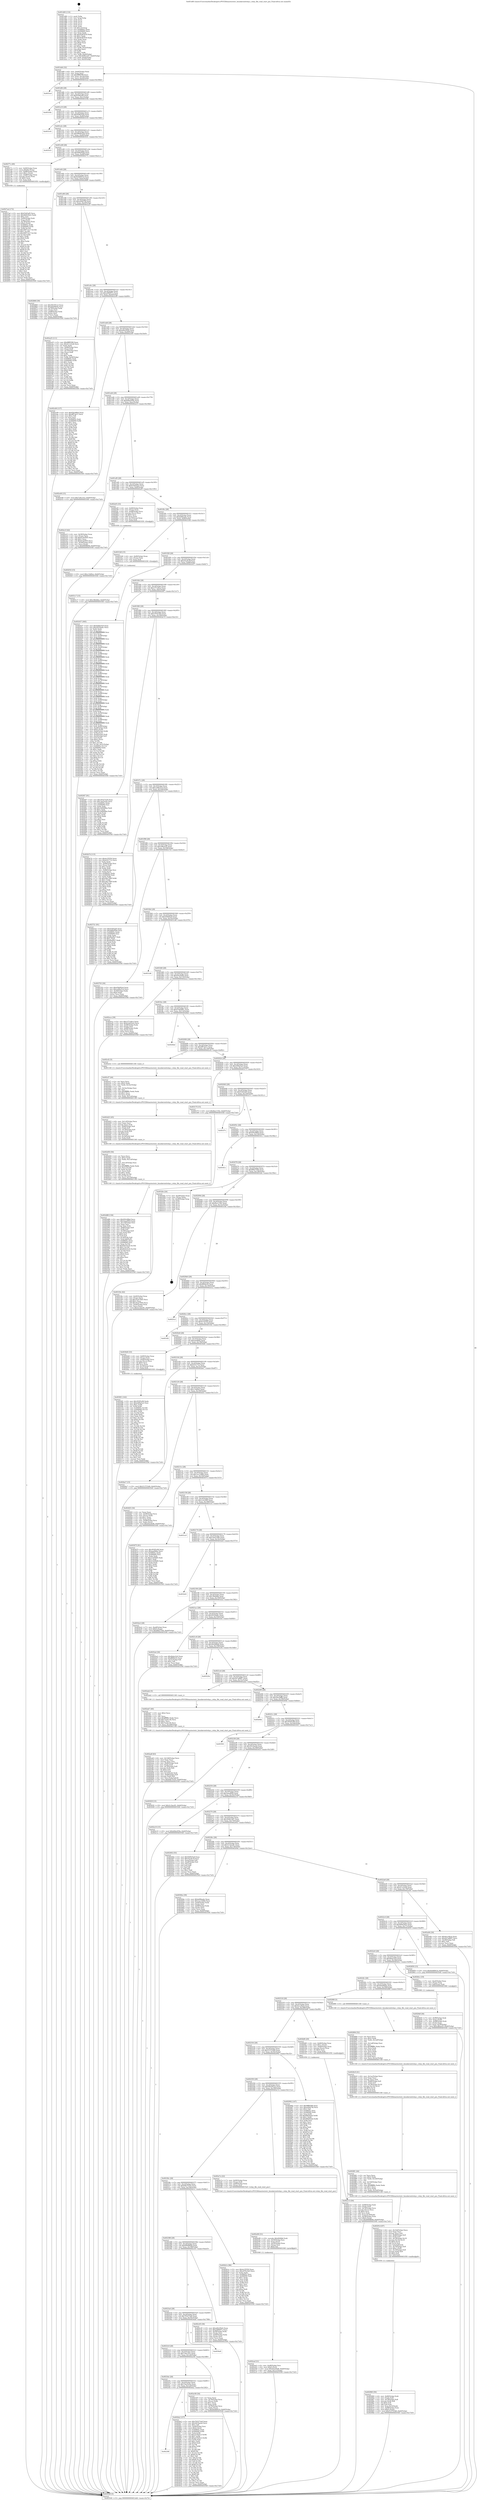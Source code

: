 digraph "0x401d60" {
  label = "0x401d60 (/mnt/c/Users/mathe/Desktop/tcc/POCII/binaries/extr_linuxkernelrelay.c_relay_file_read_start_pos_Final-ollvm.out::main(0))"
  labelloc = "t"
  node[shape=record]

  Entry [label="",width=0.3,height=0.3,shape=circle,fillcolor=black,style=filled]
  "0x401dd4" [label="{
     0x401dd4 [32]\l
     | [instrs]\l
     &nbsp;&nbsp;0x401dd4 \<+6\>: mov -0xb0(%rbp),%eax\l
     &nbsp;&nbsp;0x401dda \<+2\>: mov %eax,%ecx\l
     &nbsp;&nbsp;0x401ddc \<+6\>: sub $0x8fff0598,%ecx\l
     &nbsp;&nbsp;0x401de2 \<+6\>: mov %eax,-0xc4(%rbp)\l
     &nbsp;&nbsp;0x401de8 \<+6\>: mov %ecx,-0xc8(%rbp)\l
     &nbsp;&nbsp;0x401dee \<+6\>: je 00000000004033cd \<main+0x166d\>\l
  }"]
  "0x4033cd" [label="{
     0x4033cd\l
  }", style=dashed]
  "0x401df4" [label="{
     0x401df4 [28]\l
     | [instrs]\l
     &nbsp;&nbsp;0x401df4 \<+5\>: jmp 0000000000401df9 \<main+0x99\>\l
     &nbsp;&nbsp;0x401df9 \<+6\>: mov -0xc4(%rbp),%eax\l
     &nbsp;&nbsp;0x401dff \<+5\>: sub $0x9180aafd,%eax\l
     &nbsp;&nbsp;0x401e04 \<+6\>: mov %eax,-0xcc(%rbp)\l
     &nbsp;&nbsp;0x401e0a \<+6\>: je 000000000040335b \<main+0x15fb\>\l
  }"]
  Exit [label="",width=0.3,height=0.3,shape=circle,fillcolor=black,style=filled,peripheries=2]
  "0x40335b" [label="{
     0x40335b\l
  }", style=dashed]
  "0x401e10" [label="{
     0x401e10 [28]\l
     | [instrs]\l
     &nbsp;&nbsp;0x401e10 \<+5\>: jmp 0000000000401e15 \<main+0xb5\>\l
     &nbsp;&nbsp;0x401e15 \<+6\>: mov -0xc4(%rbp),%eax\l
     &nbsp;&nbsp;0x401e1b \<+5\>: sub $0x92f625a9,%eax\l
     &nbsp;&nbsp;0x401e20 \<+6\>: mov %eax,-0xd0(%rbp)\l
     &nbsp;&nbsp;0x401e26 \<+6\>: je 0000000000403316 \<main+0x15b6\>\l
  }"]
  "0x4031c7" [label="{
     0x4031c7 [15]\l
     | [instrs]\l
     &nbsp;&nbsp;0x4031c7 \<+10\>: movl $0x1ffe6dba,-0xb0(%rbp)\l
     &nbsp;&nbsp;0x4031d1 \<+5\>: jmp 0000000000403540 \<main+0x17e0\>\l
  }"]
  "0x403316" [label="{
     0x403316\l
  }", style=dashed]
  "0x401e2c" [label="{
     0x401e2c [28]\l
     | [instrs]\l
     &nbsp;&nbsp;0x401e2c \<+5\>: jmp 0000000000401e31 \<main+0xd1\>\l
     &nbsp;&nbsp;0x401e31 \<+6\>: mov -0xc4(%rbp),%eax\l
     &nbsp;&nbsp;0x401e37 \<+5\>: sub $0x9809e529,%eax\l
     &nbsp;&nbsp;0x401e3c \<+6\>: mov %eax,-0xd4(%rbp)\l
     &nbsp;&nbsp;0x401e42 \<+6\>: je 0000000000403531 \<main+0x17d1\>\l
  }"]
  "0x4030f1" [label="{
     0x4030f1 [142]\l
     | [instrs]\l
     &nbsp;&nbsp;0x4030f1 \<+5\>: mov $0x303f3c08,%edx\l
     &nbsp;&nbsp;0x4030f6 \<+5\>: mov $0xe40be5a3,%esi\l
     &nbsp;&nbsp;0x4030fb \<+3\>: mov $0x1,%r8b\l
     &nbsp;&nbsp;0x4030fe \<+3\>: xor %r9d,%r9d\l
     &nbsp;&nbsp;0x403101 \<+8\>: mov 0x40605c,%r10d\l
     &nbsp;&nbsp;0x403109 \<+8\>: mov 0x406060,%r11d\l
     &nbsp;&nbsp;0x403111 \<+4\>: sub $0x1,%r9d\l
     &nbsp;&nbsp;0x403115 \<+3\>: mov %r10d,%ebx\l
     &nbsp;&nbsp;0x403118 \<+3\>: add %r9d,%ebx\l
     &nbsp;&nbsp;0x40311b \<+4\>: imul %ebx,%r10d\l
     &nbsp;&nbsp;0x40311f \<+4\>: and $0x1,%r10d\l
     &nbsp;&nbsp;0x403123 \<+4\>: cmp $0x0,%r10d\l
     &nbsp;&nbsp;0x403127 \<+4\>: sete %r14b\l
     &nbsp;&nbsp;0x40312b \<+4\>: cmp $0xa,%r11d\l
     &nbsp;&nbsp;0x40312f \<+4\>: setl %r15b\l
     &nbsp;&nbsp;0x403133 \<+3\>: mov %r14b,%r12b\l
     &nbsp;&nbsp;0x403136 \<+4\>: xor $0xff,%r12b\l
     &nbsp;&nbsp;0x40313a \<+3\>: mov %r15b,%r13b\l
     &nbsp;&nbsp;0x40313d \<+4\>: xor $0xff,%r13b\l
     &nbsp;&nbsp;0x403141 \<+4\>: xor $0x0,%r8b\l
     &nbsp;&nbsp;0x403145 \<+3\>: mov %r12b,%al\l
     &nbsp;&nbsp;0x403148 \<+2\>: and $0x0,%al\l
     &nbsp;&nbsp;0x40314a \<+3\>: and %r8b,%r14b\l
     &nbsp;&nbsp;0x40314d \<+3\>: mov %r13b,%cl\l
     &nbsp;&nbsp;0x403150 \<+3\>: and $0x0,%cl\l
     &nbsp;&nbsp;0x403153 \<+3\>: and %r8b,%r15b\l
     &nbsp;&nbsp;0x403156 \<+3\>: or %r14b,%al\l
     &nbsp;&nbsp;0x403159 \<+3\>: or %r15b,%cl\l
     &nbsp;&nbsp;0x40315c \<+2\>: xor %cl,%al\l
     &nbsp;&nbsp;0x40315e \<+3\>: or %r13b,%r12b\l
     &nbsp;&nbsp;0x403161 \<+4\>: xor $0xff,%r12b\l
     &nbsp;&nbsp;0x403165 \<+4\>: or $0x0,%r8b\l
     &nbsp;&nbsp;0x403169 \<+3\>: and %r8b,%r12b\l
     &nbsp;&nbsp;0x40316c \<+3\>: or %r12b,%al\l
     &nbsp;&nbsp;0x40316f \<+2\>: test $0x1,%al\l
     &nbsp;&nbsp;0x403171 \<+3\>: cmovne %esi,%edx\l
     &nbsp;&nbsp;0x403174 \<+6\>: mov %edx,-0xb0(%rbp)\l
     &nbsp;&nbsp;0x40317a \<+5\>: jmp 0000000000403540 \<main+0x17e0\>\l
  }"]
  "0x403531" [label="{
     0x403531\l
  }", style=dashed]
  "0x401e48" [label="{
     0x401e48 [28]\l
     | [instrs]\l
     &nbsp;&nbsp;0x401e48 \<+5\>: jmp 0000000000401e4d \<main+0xed\>\l
     &nbsp;&nbsp;0x401e4d \<+6\>: mov -0xc4(%rbp),%eax\l
     &nbsp;&nbsp;0x401e53 \<+5\>: sub $0x9dfe950d,%eax\l
     &nbsp;&nbsp;0x401e58 \<+6\>: mov %eax,-0xd8(%rbp)\l
     &nbsp;&nbsp;0x401e5e \<+6\>: je 000000000040277c \<main+0xa1c\>\l
  }"]
  "0x4023f8" [label="{
     0x4023f8\l
  }", style=dashed]
  "0x40277c" [label="{
     0x40277c [49]\l
     | [instrs]\l
     &nbsp;&nbsp;0x40277c \<+7\>: mov -0x90(%rbp),%rax\l
     &nbsp;&nbsp;0x402783 \<+7\>: movq $0x64,(%rax)\l
     &nbsp;&nbsp;0x40278a \<+7\>: mov -0x88(%rbp),%rax\l
     &nbsp;&nbsp;0x402791 \<+6\>: movl $0x1,(%rax)\l
     &nbsp;&nbsp;0x402797 \<+7\>: mov -0x88(%rbp),%rax\l
     &nbsp;&nbsp;0x40279e \<+3\>: movslq (%rax),%rax\l
     &nbsp;&nbsp;0x4027a1 \<+4\>: shl $0x5,%rax\l
     &nbsp;&nbsp;0x4027a5 \<+3\>: mov %rax,%rdi\l
     &nbsp;&nbsp;0x4027a8 \<+5\>: call 0000000000401050 \<malloc@plt\>\l
     | [calls]\l
     &nbsp;&nbsp;0x401050 \{1\} (unknown)\l
  }"]
  "0x401e64" [label="{
     0x401e64 [28]\l
     | [instrs]\l
     &nbsp;&nbsp;0x401e64 \<+5\>: jmp 0000000000401e69 \<main+0x109\>\l
     &nbsp;&nbsp;0x401e69 \<+6\>: mov -0xc4(%rbp),%eax\l
     &nbsp;&nbsp;0x401e6f \<+5\>: sub $0x9e46841d,%eax\l
     &nbsp;&nbsp;0x401e74 \<+6\>: mov %eax,-0xdc(%rbp)\l
     &nbsp;&nbsp;0x401e7a \<+6\>: je 0000000000402868 \<main+0xb08\>\l
  }"]
  "0x402fa2" [label="{
     0x402fa2 [157]\l
     | [instrs]\l
     &nbsp;&nbsp;0x402fa2 \<+5\>: mov $0x763272a8,%eax\l
     &nbsp;&nbsp;0x402fa7 \<+5\>: mov $0x3610aea4,%ecx\l
     &nbsp;&nbsp;0x402fac \<+2\>: mov $0x1,%dl\l
     &nbsp;&nbsp;0x402fae \<+4\>: mov -0x40(%rbp),%rsi\l
     &nbsp;&nbsp;0x402fb2 \<+6\>: movl $0x0,(%rsi)\l
     &nbsp;&nbsp;0x402fb8 \<+7\>: mov 0x40605c,%edi\l
     &nbsp;&nbsp;0x402fbf \<+8\>: mov 0x406060,%r8d\l
     &nbsp;&nbsp;0x402fc7 \<+3\>: mov %edi,%r9d\l
     &nbsp;&nbsp;0x402fca \<+7\>: sub $0xa27bb5c3,%r9d\l
     &nbsp;&nbsp;0x402fd1 \<+4\>: sub $0x1,%r9d\l
     &nbsp;&nbsp;0x402fd5 \<+7\>: add $0xa27bb5c3,%r9d\l
     &nbsp;&nbsp;0x402fdc \<+4\>: imul %r9d,%edi\l
     &nbsp;&nbsp;0x402fe0 \<+3\>: and $0x1,%edi\l
     &nbsp;&nbsp;0x402fe3 \<+3\>: cmp $0x0,%edi\l
     &nbsp;&nbsp;0x402fe6 \<+4\>: sete %r10b\l
     &nbsp;&nbsp;0x402fea \<+4\>: cmp $0xa,%r8d\l
     &nbsp;&nbsp;0x402fee \<+4\>: setl %r11b\l
     &nbsp;&nbsp;0x402ff2 \<+3\>: mov %r10b,%bl\l
     &nbsp;&nbsp;0x402ff5 \<+3\>: xor $0xff,%bl\l
     &nbsp;&nbsp;0x402ff8 \<+3\>: mov %r11b,%r14b\l
     &nbsp;&nbsp;0x402ffb \<+4\>: xor $0xff,%r14b\l
     &nbsp;&nbsp;0x402fff \<+3\>: xor $0x1,%dl\l
     &nbsp;&nbsp;0x403002 \<+3\>: mov %bl,%r15b\l
     &nbsp;&nbsp;0x403005 \<+4\>: and $0xff,%r15b\l
     &nbsp;&nbsp;0x403009 \<+3\>: and %dl,%r10b\l
     &nbsp;&nbsp;0x40300c \<+3\>: mov %r14b,%r12b\l
     &nbsp;&nbsp;0x40300f \<+4\>: and $0xff,%r12b\l
     &nbsp;&nbsp;0x403013 \<+3\>: and %dl,%r11b\l
     &nbsp;&nbsp;0x403016 \<+3\>: or %r10b,%r15b\l
     &nbsp;&nbsp;0x403019 \<+3\>: or %r11b,%r12b\l
     &nbsp;&nbsp;0x40301c \<+3\>: xor %r12b,%r15b\l
     &nbsp;&nbsp;0x40301f \<+3\>: or %r14b,%bl\l
     &nbsp;&nbsp;0x403022 \<+3\>: xor $0xff,%bl\l
     &nbsp;&nbsp;0x403025 \<+3\>: or $0x1,%dl\l
     &nbsp;&nbsp;0x403028 \<+2\>: and %dl,%bl\l
     &nbsp;&nbsp;0x40302a \<+3\>: or %bl,%r15b\l
     &nbsp;&nbsp;0x40302d \<+4\>: test $0x1,%r15b\l
     &nbsp;&nbsp;0x403031 \<+3\>: cmovne %ecx,%eax\l
     &nbsp;&nbsp;0x403034 \<+6\>: mov %eax,-0xb0(%rbp)\l
     &nbsp;&nbsp;0x40303a \<+5\>: jmp 0000000000403540 \<main+0x17e0\>\l
  }"]
  "0x402868" [label="{
     0x402868 [39]\l
     | [instrs]\l
     &nbsp;&nbsp;0x402868 \<+5\>: mov $0x582391e2,%eax\l
     &nbsp;&nbsp;0x40286d \<+5\>: mov $0x4de94bda,%ecx\l
     &nbsp;&nbsp;0x402872 \<+4\>: mov -0x78(%rbp),%rdx\l
     &nbsp;&nbsp;0x402876 \<+2\>: mov (%rdx),%esi\l
     &nbsp;&nbsp;0x402878 \<+7\>: mov -0x88(%rbp),%rdx\l
     &nbsp;&nbsp;0x40287f \<+2\>: cmp (%rdx),%esi\l
     &nbsp;&nbsp;0x402881 \<+3\>: cmovl %ecx,%eax\l
     &nbsp;&nbsp;0x402884 \<+6\>: mov %eax,-0xb0(%rbp)\l
     &nbsp;&nbsp;0x40288a \<+5\>: jmp 0000000000403540 \<main+0x17e0\>\l
  }"]
  "0x401e80" [label="{
     0x401e80 [28]\l
     | [instrs]\l
     &nbsp;&nbsp;0x401e80 \<+5\>: jmp 0000000000401e85 \<main+0x125\>\l
     &nbsp;&nbsp;0x401e85 \<+6\>: mov -0xc4(%rbp),%eax\l
     &nbsp;&nbsp;0x401e8b \<+5\>: sub $0xa2f447fd,%eax\l
     &nbsp;&nbsp;0x401e90 \<+6\>: mov %eax,-0xe0(%rbp)\l
     &nbsp;&nbsp;0x401e96 \<+6\>: je 0000000000402a25 \<main+0xcc5\>\l
  }"]
  "0x402f16" [label="{
     0x402f16 [15]\l
     | [instrs]\l
     &nbsp;&nbsp;0x402f16 \<+10\>: movl $0xc14d0ee,-0xb0(%rbp)\l
     &nbsp;&nbsp;0x402f20 \<+5\>: jmp 0000000000403540 \<main+0x17e0\>\l
  }"]
  "0x402a25" [label="{
     0x402a25 [111]\l
     | [instrs]\l
     &nbsp;&nbsp;0x402a25 \<+5\>: mov $0x8fff0598,%eax\l
     &nbsp;&nbsp;0x402a2a \<+5\>: mov $0x411e5cfd,%ecx\l
     &nbsp;&nbsp;0x402a2f \<+2\>: xor %edx,%edx\l
     &nbsp;&nbsp;0x402a31 \<+4\>: mov -0x68(%rbp),%rsi\l
     &nbsp;&nbsp;0x402a35 \<+2\>: mov (%rsi),%edi\l
     &nbsp;&nbsp;0x402a37 \<+4\>: mov -0x70(%rbp),%rsi\l
     &nbsp;&nbsp;0x402a3b \<+2\>: cmp (%rsi),%edi\l
     &nbsp;&nbsp;0x402a3d \<+4\>: setl %r8b\l
     &nbsp;&nbsp;0x402a41 \<+4\>: and $0x1,%r8b\l
     &nbsp;&nbsp;0x402a45 \<+4\>: mov %r8b,-0x29(%rbp)\l
     &nbsp;&nbsp;0x402a49 \<+7\>: mov 0x40605c,%edi\l
     &nbsp;&nbsp;0x402a50 \<+8\>: mov 0x406060,%r9d\l
     &nbsp;&nbsp;0x402a58 \<+3\>: sub $0x1,%edx\l
     &nbsp;&nbsp;0x402a5b \<+3\>: mov %edi,%r10d\l
     &nbsp;&nbsp;0x402a5e \<+3\>: add %edx,%r10d\l
     &nbsp;&nbsp;0x402a61 \<+4\>: imul %r10d,%edi\l
     &nbsp;&nbsp;0x402a65 \<+3\>: and $0x1,%edi\l
     &nbsp;&nbsp;0x402a68 \<+3\>: cmp $0x0,%edi\l
     &nbsp;&nbsp;0x402a6b \<+4\>: sete %r8b\l
     &nbsp;&nbsp;0x402a6f \<+4\>: cmp $0xa,%r9d\l
     &nbsp;&nbsp;0x402a73 \<+4\>: setl %r11b\l
     &nbsp;&nbsp;0x402a77 \<+3\>: mov %r8b,%bl\l
     &nbsp;&nbsp;0x402a7a \<+3\>: and %r11b,%bl\l
     &nbsp;&nbsp;0x402a7d \<+3\>: xor %r11b,%r8b\l
     &nbsp;&nbsp;0x402a80 \<+3\>: or %r8b,%bl\l
     &nbsp;&nbsp;0x402a83 \<+3\>: test $0x1,%bl\l
     &nbsp;&nbsp;0x402a86 \<+3\>: cmovne %ecx,%eax\l
     &nbsp;&nbsp;0x402a89 \<+6\>: mov %eax,-0xb0(%rbp)\l
     &nbsp;&nbsp;0x402a8f \<+5\>: jmp 0000000000403540 \<main+0x17e0\>\l
  }"]
  "0x401e9c" [label="{
     0x401e9c [28]\l
     | [instrs]\l
     &nbsp;&nbsp;0x401e9c \<+5\>: jmp 0000000000401ea1 \<main+0x141\>\l
     &nbsp;&nbsp;0x401ea1 \<+6\>: mov -0xc4(%rbp),%eax\l
     &nbsp;&nbsp;0x401ea7 \<+5\>: sub $0xa4f6067c,%eax\l
     &nbsp;&nbsp;0x401eac \<+6\>: mov %eax,-0xe4(%rbp)\l
     &nbsp;&nbsp;0x401eb2 \<+6\>: je 0000000000402c69 \<main+0xf09\>\l
  }"]
  "0x402eaf" [label="{
     0x402eaf [31]\l
     | [instrs]\l
     &nbsp;&nbsp;0x402eaf \<+4\>: mov -0x48(%rbp),%rsi\l
     &nbsp;&nbsp;0x402eb3 \<+6\>: movl $0x0,(%rsi)\l
     &nbsp;&nbsp;0x402eb9 \<+10\>: movl $0xd3e24efb,-0xb0(%rbp)\l
     &nbsp;&nbsp;0x402ec3 \<+6\>: mov %eax,-0x1cc(%rbp)\l
     &nbsp;&nbsp;0x402ec9 \<+5\>: jmp 0000000000403540 \<main+0x17e0\>\l
  }"]
  "0x402c69" [label="{
     0x402c69 [137]\l
     | [instrs]\l
     &nbsp;&nbsp;0x402c69 \<+5\>: mov $0xf20c68bd,%eax\l
     &nbsp;&nbsp;0x402c6e \<+5\>: mov $0xdff7ab11,%ecx\l
     &nbsp;&nbsp;0x402c73 \<+2\>: mov $0x1,%dl\l
     &nbsp;&nbsp;0x402c75 \<+2\>: xor %esi,%esi\l
     &nbsp;&nbsp;0x402c77 \<+7\>: mov 0x40605c,%edi\l
     &nbsp;&nbsp;0x402c7e \<+8\>: mov 0x406060,%r8d\l
     &nbsp;&nbsp;0x402c86 \<+3\>: sub $0x1,%esi\l
     &nbsp;&nbsp;0x402c89 \<+3\>: mov %edi,%r9d\l
     &nbsp;&nbsp;0x402c8c \<+3\>: add %esi,%r9d\l
     &nbsp;&nbsp;0x402c8f \<+4\>: imul %r9d,%edi\l
     &nbsp;&nbsp;0x402c93 \<+3\>: and $0x1,%edi\l
     &nbsp;&nbsp;0x402c96 \<+3\>: cmp $0x0,%edi\l
     &nbsp;&nbsp;0x402c99 \<+4\>: sete %r10b\l
     &nbsp;&nbsp;0x402c9d \<+4\>: cmp $0xa,%r8d\l
     &nbsp;&nbsp;0x402ca1 \<+4\>: setl %r11b\l
     &nbsp;&nbsp;0x402ca5 \<+3\>: mov %r10b,%bl\l
     &nbsp;&nbsp;0x402ca8 \<+3\>: xor $0xff,%bl\l
     &nbsp;&nbsp;0x402cab \<+3\>: mov %r11b,%r14b\l
     &nbsp;&nbsp;0x402cae \<+4\>: xor $0xff,%r14b\l
     &nbsp;&nbsp;0x402cb2 \<+3\>: xor $0x0,%dl\l
     &nbsp;&nbsp;0x402cb5 \<+3\>: mov %bl,%r15b\l
     &nbsp;&nbsp;0x402cb8 \<+4\>: and $0x0,%r15b\l
     &nbsp;&nbsp;0x402cbc \<+3\>: and %dl,%r10b\l
     &nbsp;&nbsp;0x402cbf \<+3\>: mov %r14b,%r12b\l
     &nbsp;&nbsp;0x402cc2 \<+4\>: and $0x0,%r12b\l
     &nbsp;&nbsp;0x402cc6 \<+3\>: and %dl,%r11b\l
     &nbsp;&nbsp;0x402cc9 \<+3\>: or %r10b,%r15b\l
     &nbsp;&nbsp;0x402ccc \<+3\>: or %r11b,%r12b\l
     &nbsp;&nbsp;0x402ccf \<+3\>: xor %r12b,%r15b\l
     &nbsp;&nbsp;0x402cd2 \<+3\>: or %r14b,%bl\l
     &nbsp;&nbsp;0x402cd5 \<+3\>: xor $0xff,%bl\l
     &nbsp;&nbsp;0x402cd8 \<+3\>: or $0x0,%dl\l
     &nbsp;&nbsp;0x402cdb \<+2\>: and %dl,%bl\l
     &nbsp;&nbsp;0x402cdd \<+3\>: or %bl,%r15b\l
     &nbsp;&nbsp;0x402ce0 \<+4\>: test $0x1,%r15b\l
     &nbsp;&nbsp;0x402ce4 \<+3\>: cmovne %ecx,%eax\l
     &nbsp;&nbsp;0x402ce7 \<+6\>: mov %eax,-0xb0(%rbp)\l
     &nbsp;&nbsp;0x402ced \<+5\>: jmp 0000000000403540 \<main+0x17e0\>\l
  }"]
  "0x401eb8" [label="{
     0x401eb8 [28]\l
     | [instrs]\l
     &nbsp;&nbsp;0x401eb8 \<+5\>: jmp 0000000000401ebd \<main+0x15d\>\l
     &nbsp;&nbsp;0x401ebd \<+6\>: mov -0xc4(%rbp),%eax\l
     &nbsp;&nbsp;0x401ec3 \<+5\>: sub $0xa60c95d2,%eax\l
     &nbsp;&nbsp;0x401ec8 \<+6\>: mov %eax,-0xe8(%rbp)\l
     &nbsp;&nbsp;0x401ece \<+6\>: je 0000000000402e49 \<main+0x10e9\>\l
  }"]
  "0x402e90" [label="{
     0x402e90 [31]\l
     | [instrs]\l
     &nbsp;&nbsp;0x402e90 \<+10\>: movabs $0x4040b6,%rdi\l
     &nbsp;&nbsp;0x402e9a \<+4\>: mov -0x50(%rbp),%rsi\l
     &nbsp;&nbsp;0x402e9e \<+3\>: mov %rax,(%rsi)\l
     &nbsp;&nbsp;0x402ea1 \<+4\>: mov -0x50(%rbp),%rax\l
     &nbsp;&nbsp;0x402ea5 \<+3\>: mov (%rax),%rsi\l
     &nbsp;&nbsp;0x402ea8 \<+2\>: mov $0x0,%al\l
     &nbsp;&nbsp;0x402eaa \<+5\>: call 0000000000401040 \<printf@plt\>\l
     | [calls]\l
     &nbsp;&nbsp;0x401040 \{1\} (unknown)\l
  }"]
  "0x402e49" [label="{
     0x402e49 [15]\l
     | [instrs]\l
     &nbsp;&nbsp;0x402e49 \<+10\>: movl $0x7a9cc5ce,-0xb0(%rbp)\l
     &nbsp;&nbsp;0x402e53 \<+5\>: jmp 0000000000403540 \<main+0x17e0\>\l
  }"]
  "0x401ed4" [label="{
     0x401ed4 [28]\l
     | [instrs]\l
     &nbsp;&nbsp;0x401ed4 \<+5\>: jmp 0000000000401ed9 \<main+0x179\>\l
     &nbsp;&nbsp;0x401ed9 \<+6\>: mov -0xc4(%rbp),%eax\l
     &nbsp;&nbsp;0x401edf \<+5\>: sub $0xb0be459a,%eax\l
     &nbsp;&nbsp;0x401ee4 \<+6\>: mov %eax,-0xec(%rbp)\l
     &nbsp;&nbsp;0x401eea \<+6\>: je 0000000000402e1f \<main+0x10bf\>\l
  }"]
  "0x4023dc" [label="{
     0x4023dc [28]\l
     | [instrs]\l
     &nbsp;&nbsp;0x4023dc \<+5\>: jmp 00000000004023e1 \<main+0x681\>\l
     &nbsp;&nbsp;0x4023e1 \<+6\>: mov -0xc4(%rbp),%eax\l
     &nbsp;&nbsp;0x4023e7 \<+5\>: sub $0x7da33cba,%eax\l
     &nbsp;&nbsp;0x4023ec \<+6\>: mov %eax,-0x1a4(%rbp)\l
     &nbsp;&nbsp;0x4023f2 \<+6\>: je 0000000000402fa2 \<main+0x1242\>\l
  }"]
  "0x402e1f" [label="{
     0x402e1f [42]\l
     | [instrs]\l
     &nbsp;&nbsp;0x402e1f \<+4\>: mov -0x58(%rbp),%rax\l
     &nbsp;&nbsp;0x402e23 \<+2\>: mov (%rax),%ecx\l
     &nbsp;&nbsp;0x402e25 \<+6\>: add $0x614ef505,%ecx\l
     &nbsp;&nbsp;0x402e2b \<+3\>: add $0x1,%ecx\l
     &nbsp;&nbsp;0x402e2e \<+6\>: sub $0x614ef505,%ecx\l
     &nbsp;&nbsp;0x402e34 \<+4\>: mov -0x58(%rbp),%rax\l
     &nbsp;&nbsp;0x402e38 \<+2\>: mov %ecx,(%rax)\l
     &nbsp;&nbsp;0x402e3a \<+10\>: movl $0x6909fb9d,-0xb0(%rbp)\l
     &nbsp;&nbsp;0x402e44 \<+5\>: jmp 0000000000403540 \<main+0x17e0\>\l
  }"]
  "0x401ef0" [label="{
     0x401ef0 [28]\l
     | [instrs]\l
     &nbsp;&nbsp;0x401ef0 \<+5\>: jmp 0000000000401ef5 \<main+0x195\>\l
     &nbsp;&nbsp;0x401ef5 \<+6\>: mov -0xc4(%rbp),%eax\l
     &nbsp;&nbsp;0x401efb \<+5\>: sub $0xb16d32a3,%eax\l
     &nbsp;&nbsp;0x401f00 \<+6\>: mov %eax,-0xf0(%rbp)\l
     &nbsp;&nbsp;0x401f06 \<+6\>: je 0000000000402ef5 \<main+0x1195\>\l
  }"]
  "0x402e58" [label="{
     0x402e58 [34]\l
     | [instrs]\l
     &nbsp;&nbsp;0x402e58 \<+2\>: xor %eax,%eax\l
     &nbsp;&nbsp;0x402e5a \<+4\>: mov -0x78(%rbp),%rcx\l
     &nbsp;&nbsp;0x402e5e \<+2\>: mov (%rcx),%edx\l
     &nbsp;&nbsp;0x402e60 \<+3\>: sub $0x1,%eax\l
     &nbsp;&nbsp;0x402e63 \<+2\>: sub %eax,%edx\l
     &nbsp;&nbsp;0x402e65 \<+4\>: mov -0x78(%rbp),%rcx\l
     &nbsp;&nbsp;0x402e69 \<+2\>: mov %edx,(%rcx)\l
     &nbsp;&nbsp;0x402e6b \<+10\>: movl $0x9e46841d,-0xb0(%rbp)\l
     &nbsp;&nbsp;0x402e75 \<+5\>: jmp 0000000000403540 \<main+0x17e0\>\l
  }"]
  "0x402ef5" [label="{
     0x402ef5 [33]\l
     | [instrs]\l
     &nbsp;&nbsp;0x402ef5 \<+4\>: mov -0x80(%rbp),%rax\l
     &nbsp;&nbsp;0x402ef9 \<+3\>: mov (%rax),%rax\l
     &nbsp;&nbsp;0x402efc \<+4\>: mov -0x48(%rbp),%rcx\l
     &nbsp;&nbsp;0x402f00 \<+3\>: movslq (%rcx),%rcx\l
     &nbsp;&nbsp;0x402f03 \<+4\>: shl $0x5,%rcx\l
     &nbsp;&nbsp;0x402f07 \<+3\>: add %rcx,%rax\l
     &nbsp;&nbsp;0x402f0a \<+4\>: mov 0x10(%rax),%rax\l
     &nbsp;&nbsp;0x402f0e \<+3\>: mov %rax,%rdi\l
     &nbsp;&nbsp;0x402f11 \<+5\>: call 0000000000401030 \<free@plt\>\l
     | [calls]\l
     &nbsp;&nbsp;0x401030 \{1\} (unknown)\l
  }"]
  "0x401f0c" [label="{
     0x401f0c [28]\l
     | [instrs]\l
     &nbsp;&nbsp;0x401f0c \<+5\>: jmp 0000000000401f11 \<main+0x1b1\>\l
     &nbsp;&nbsp;0x401f11 \<+6\>: mov -0xc4(%rbp),%eax\l
     &nbsp;&nbsp;0x401f17 \<+5\>: sub $0xbd9faade,%eax\l
     &nbsp;&nbsp;0x401f1c \<+6\>: mov %eax,-0xf4(%rbp)\l
     &nbsp;&nbsp;0x401f22 \<+6\>: je 00000000004031b8 \<main+0x1458\>\l
  }"]
  "0x4023c0" [label="{
     0x4023c0 [28]\l
     | [instrs]\l
     &nbsp;&nbsp;0x4023c0 \<+5\>: jmp 00000000004023c5 \<main+0x665\>\l
     &nbsp;&nbsp;0x4023c5 \<+6\>: mov -0xc4(%rbp),%eax\l
     &nbsp;&nbsp;0x4023cb \<+5\>: sub $0x7a9cc5ce,%eax\l
     &nbsp;&nbsp;0x4023d0 \<+6\>: mov %eax,-0x1a0(%rbp)\l
     &nbsp;&nbsp;0x4023d6 \<+6\>: je 0000000000402e58 \<main+0x10f8\>\l
  }"]
  "0x4031b8" [label="{
     0x4031b8 [15]\l
     | [instrs]\l
     &nbsp;&nbsp;0x4031b8 \<+4\>: mov -0x80(%rbp),%rax\l
     &nbsp;&nbsp;0x4031bc \<+3\>: mov (%rax),%rax\l
     &nbsp;&nbsp;0x4031bf \<+3\>: mov %rax,%rdi\l
     &nbsp;&nbsp;0x4031c2 \<+5\>: call 0000000000401030 \<free@plt\>\l
     | [calls]\l
     &nbsp;&nbsp;0x401030 \{1\} (unknown)\l
  }"]
  "0x401f28" [label="{
     0x401f28 [28]\l
     | [instrs]\l
     &nbsp;&nbsp;0x401f28 \<+5\>: jmp 0000000000401f2d \<main+0x1cd\>\l
     &nbsp;&nbsp;0x401f2d \<+6\>: mov -0xc4(%rbp),%eax\l
     &nbsp;&nbsp;0x401f33 \<+5\>: sub $0xc0ca0c3f,%eax\l
     &nbsp;&nbsp;0x401f38 \<+6\>: mov %eax,-0xf8(%rbp)\l
     &nbsp;&nbsp;0x401f3e \<+6\>: je 0000000000402437 \<main+0x6d7\>\l
  }"]
  "0x4034e8" [label="{
     0x4034e8\l
  }", style=dashed]
  "0x402437" [label="{
     0x402437 [365]\l
     | [instrs]\l
     &nbsp;&nbsp;0x402437 \<+5\>: mov $0x92f625a9,%eax\l
     &nbsp;&nbsp;0x40243c \<+5\>: mov $0x20354abc,%ecx\l
     &nbsp;&nbsp;0x402441 \<+2\>: xor %edx,%edx\l
     &nbsp;&nbsp;0x402443 \<+3\>: mov %rsp,%rsi\l
     &nbsp;&nbsp;0x402446 \<+4\>: add $0xfffffffffffffff0,%rsi\l
     &nbsp;&nbsp;0x40244a \<+3\>: mov %rsi,%rsp\l
     &nbsp;&nbsp;0x40244d \<+7\>: mov %rsi,-0xa8(%rbp)\l
     &nbsp;&nbsp;0x402454 \<+3\>: mov %rsp,%rsi\l
     &nbsp;&nbsp;0x402457 \<+4\>: add $0xfffffffffffffff0,%rsi\l
     &nbsp;&nbsp;0x40245b \<+3\>: mov %rsi,%rsp\l
     &nbsp;&nbsp;0x40245e \<+3\>: mov %rsp,%rdi\l
     &nbsp;&nbsp;0x402461 \<+4\>: add $0xfffffffffffffff0,%rdi\l
     &nbsp;&nbsp;0x402465 \<+3\>: mov %rdi,%rsp\l
     &nbsp;&nbsp;0x402468 \<+7\>: mov %rdi,-0xa0(%rbp)\l
     &nbsp;&nbsp;0x40246f \<+3\>: mov %rsp,%rdi\l
     &nbsp;&nbsp;0x402472 \<+4\>: add $0xfffffffffffffff0,%rdi\l
     &nbsp;&nbsp;0x402476 \<+3\>: mov %rdi,%rsp\l
     &nbsp;&nbsp;0x402479 \<+7\>: mov %rdi,-0x98(%rbp)\l
     &nbsp;&nbsp;0x402480 \<+3\>: mov %rsp,%rdi\l
     &nbsp;&nbsp;0x402483 \<+4\>: add $0xfffffffffffffff0,%rdi\l
     &nbsp;&nbsp;0x402487 \<+3\>: mov %rdi,%rsp\l
     &nbsp;&nbsp;0x40248a \<+7\>: mov %rdi,-0x90(%rbp)\l
     &nbsp;&nbsp;0x402491 \<+3\>: mov %rsp,%rdi\l
     &nbsp;&nbsp;0x402494 \<+4\>: add $0xfffffffffffffff0,%rdi\l
     &nbsp;&nbsp;0x402498 \<+3\>: mov %rdi,%rsp\l
     &nbsp;&nbsp;0x40249b \<+7\>: mov %rdi,-0x88(%rbp)\l
     &nbsp;&nbsp;0x4024a2 \<+3\>: mov %rsp,%rdi\l
     &nbsp;&nbsp;0x4024a5 \<+4\>: add $0xfffffffffffffff0,%rdi\l
     &nbsp;&nbsp;0x4024a9 \<+3\>: mov %rdi,%rsp\l
     &nbsp;&nbsp;0x4024ac \<+4\>: mov %rdi,-0x80(%rbp)\l
     &nbsp;&nbsp;0x4024b0 \<+3\>: mov %rsp,%rdi\l
     &nbsp;&nbsp;0x4024b3 \<+4\>: add $0xfffffffffffffff0,%rdi\l
     &nbsp;&nbsp;0x4024b7 \<+3\>: mov %rdi,%rsp\l
     &nbsp;&nbsp;0x4024ba \<+4\>: mov %rdi,-0x78(%rbp)\l
     &nbsp;&nbsp;0x4024be \<+3\>: mov %rsp,%rdi\l
     &nbsp;&nbsp;0x4024c1 \<+4\>: add $0xfffffffffffffff0,%rdi\l
     &nbsp;&nbsp;0x4024c5 \<+3\>: mov %rdi,%rsp\l
     &nbsp;&nbsp;0x4024c8 \<+4\>: mov %rdi,-0x70(%rbp)\l
     &nbsp;&nbsp;0x4024cc \<+3\>: mov %rsp,%rdi\l
     &nbsp;&nbsp;0x4024cf \<+4\>: add $0xfffffffffffffff0,%rdi\l
     &nbsp;&nbsp;0x4024d3 \<+3\>: mov %rdi,%rsp\l
     &nbsp;&nbsp;0x4024d6 \<+4\>: mov %rdi,-0x68(%rbp)\l
     &nbsp;&nbsp;0x4024da \<+3\>: mov %rsp,%rdi\l
     &nbsp;&nbsp;0x4024dd \<+4\>: add $0xfffffffffffffff0,%rdi\l
     &nbsp;&nbsp;0x4024e1 \<+3\>: mov %rdi,%rsp\l
     &nbsp;&nbsp;0x4024e4 \<+4\>: mov %rdi,-0x60(%rbp)\l
     &nbsp;&nbsp;0x4024e8 \<+3\>: mov %rsp,%rdi\l
     &nbsp;&nbsp;0x4024eb \<+4\>: add $0xfffffffffffffff0,%rdi\l
     &nbsp;&nbsp;0x4024ef \<+3\>: mov %rdi,%rsp\l
     &nbsp;&nbsp;0x4024f2 \<+4\>: mov %rdi,-0x58(%rbp)\l
     &nbsp;&nbsp;0x4024f6 \<+3\>: mov %rsp,%rdi\l
     &nbsp;&nbsp;0x4024f9 \<+4\>: add $0xfffffffffffffff0,%rdi\l
     &nbsp;&nbsp;0x4024fd \<+3\>: mov %rdi,%rsp\l
     &nbsp;&nbsp;0x402500 \<+4\>: mov %rdi,-0x50(%rbp)\l
     &nbsp;&nbsp;0x402504 \<+3\>: mov %rsp,%rdi\l
     &nbsp;&nbsp;0x402507 \<+4\>: add $0xfffffffffffffff0,%rdi\l
     &nbsp;&nbsp;0x40250b \<+3\>: mov %rdi,%rsp\l
     &nbsp;&nbsp;0x40250e \<+4\>: mov %rdi,-0x48(%rbp)\l
     &nbsp;&nbsp;0x402512 \<+3\>: mov %rsp,%rdi\l
     &nbsp;&nbsp;0x402515 \<+4\>: add $0xfffffffffffffff0,%rdi\l
     &nbsp;&nbsp;0x402519 \<+3\>: mov %rdi,%rsp\l
     &nbsp;&nbsp;0x40251c \<+4\>: mov %rdi,-0x40(%rbp)\l
     &nbsp;&nbsp;0x402520 \<+7\>: mov -0xa8(%rbp),%rdi\l
     &nbsp;&nbsp;0x402527 \<+6\>: movl $0x0,(%rdi)\l
     &nbsp;&nbsp;0x40252d \<+7\>: mov -0xb4(%rbp),%r8d\l
     &nbsp;&nbsp;0x402534 \<+3\>: mov %r8d,(%rsi)\l
     &nbsp;&nbsp;0x402537 \<+7\>: mov -0xa0(%rbp),%rdi\l
     &nbsp;&nbsp;0x40253e \<+7\>: mov -0xc0(%rbp),%r9\l
     &nbsp;&nbsp;0x402545 \<+3\>: mov %r9,(%rdi)\l
     &nbsp;&nbsp;0x402548 \<+3\>: cmpl $0x2,(%rsi)\l
     &nbsp;&nbsp;0x40254b \<+4\>: setne %r10b\l
     &nbsp;&nbsp;0x40254f \<+4\>: and $0x1,%r10b\l
     &nbsp;&nbsp;0x402553 \<+4\>: mov %r10b,-0x31(%rbp)\l
     &nbsp;&nbsp;0x402557 \<+8\>: mov 0x40605c,%r11d\l
     &nbsp;&nbsp;0x40255f \<+7\>: mov 0x406060,%ebx\l
     &nbsp;&nbsp;0x402566 \<+3\>: sub $0x1,%edx\l
     &nbsp;&nbsp;0x402569 \<+3\>: mov %r11d,%r14d\l
     &nbsp;&nbsp;0x40256c \<+3\>: add %edx,%r14d\l
     &nbsp;&nbsp;0x40256f \<+4\>: imul %r14d,%r11d\l
     &nbsp;&nbsp;0x402573 \<+4\>: and $0x1,%r11d\l
     &nbsp;&nbsp;0x402577 \<+4\>: cmp $0x0,%r11d\l
     &nbsp;&nbsp;0x40257b \<+4\>: sete %r10b\l
     &nbsp;&nbsp;0x40257f \<+3\>: cmp $0xa,%ebx\l
     &nbsp;&nbsp;0x402582 \<+4\>: setl %r15b\l
     &nbsp;&nbsp;0x402586 \<+3\>: mov %r10b,%r12b\l
     &nbsp;&nbsp;0x402589 \<+3\>: and %r15b,%r12b\l
     &nbsp;&nbsp;0x40258c \<+3\>: xor %r15b,%r10b\l
     &nbsp;&nbsp;0x40258f \<+3\>: or %r10b,%r12b\l
     &nbsp;&nbsp;0x402592 \<+4\>: test $0x1,%r12b\l
     &nbsp;&nbsp;0x402596 \<+3\>: cmovne %ecx,%eax\l
     &nbsp;&nbsp;0x402599 \<+6\>: mov %eax,-0xb0(%rbp)\l
     &nbsp;&nbsp;0x40259f \<+5\>: jmp 0000000000403540 \<main+0x17e0\>\l
  }"]
  "0x401f44" [label="{
     0x401f44 [28]\l
     | [instrs]\l
     &nbsp;&nbsp;0x401f44 \<+5\>: jmp 0000000000401f49 \<main+0x1e9\>\l
     &nbsp;&nbsp;0x401f49 \<+6\>: mov -0xc4(%rbp),%eax\l
     &nbsp;&nbsp;0x401f4f \<+5\>: sub $0xc371d4ce,%eax\l
     &nbsp;&nbsp;0x401f54 \<+6\>: mov %eax,-0xfc(%rbp)\l
     &nbsp;&nbsp;0x401f5a \<+6\>: je 0000000000402f47 \<main+0x11e7\>\l
  }"]
  "0x402d88" [label="{
     0x402d88 [136]\l
     | [instrs]\l
     &nbsp;&nbsp;0x402d88 \<+5\>: mov $0xf20c68bd,%ecx\l
     &nbsp;&nbsp;0x402d8d \<+5\>: mov $0x3aea9f5d,%edx\l
     &nbsp;&nbsp;0x402d92 \<+6\>: mov -0x1c8(%rbp),%esi\l
     &nbsp;&nbsp;0x402d98 \<+3\>: imul %eax,%esi\l
     &nbsp;&nbsp;0x402d9b \<+3\>: movslq %esi,%rdi\l
     &nbsp;&nbsp;0x402d9e \<+4\>: mov -0x80(%rbp),%r8\l
     &nbsp;&nbsp;0x402da2 \<+3\>: mov (%r8),%r8\l
     &nbsp;&nbsp;0x402da5 \<+4\>: mov -0x78(%rbp),%r9\l
     &nbsp;&nbsp;0x402da9 \<+3\>: movslq (%r9),%r9\l
     &nbsp;&nbsp;0x402dac \<+4\>: shl $0x5,%r9\l
     &nbsp;&nbsp;0x402db0 \<+3\>: add %r9,%r8\l
     &nbsp;&nbsp;0x402db3 \<+4\>: mov 0x18(%r8),%r8\l
     &nbsp;&nbsp;0x402db7 \<+4\>: mov %rdi,0x8(%r8)\l
     &nbsp;&nbsp;0x402dbb \<+7\>: mov 0x40605c,%eax\l
     &nbsp;&nbsp;0x402dc2 \<+7\>: mov 0x406060,%esi\l
     &nbsp;&nbsp;0x402dc9 \<+3\>: mov %eax,%r10d\l
     &nbsp;&nbsp;0x402dcc \<+7\>: add $0x83410ce0,%r10d\l
     &nbsp;&nbsp;0x402dd3 \<+4\>: sub $0x1,%r10d\l
     &nbsp;&nbsp;0x402dd7 \<+7\>: sub $0x83410ce0,%r10d\l
     &nbsp;&nbsp;0x402dde \<+4\>: imul %r10d,%eax\l
     &nbsp;&nbsp;0x402de2 \<+3\>: and $0x1,%eax\l
     &nbsp;&nbsp;0x402de5 \<+3\>: cmp $0x0,%eax\l
     &nbsp;&nbsp;0x402de8 \<+4\>: sete %r11b\l
     &nbsp;&nbsp;0x402dec \<+3\>: cmp $0xa,%esi\l
     &nbsp;&nbsp;0x402def \<+3\>: setl %bl\l
     &nbsp;&nbsp;0x402df2 \<+3\>: mov %r11b,%r14b\l
     &nbsp;&nbsp;0x402df5 \<+3\>: and %bl,%r14b\l
     &nbsp;&nbsp;0x402df8 \<+3\>: xor %bl,%r11b\l
     &nbsp;&nbsp;0x402dfb \<+3\>: or %r11b,%r14b\l
     &nbsp;&nbsp;0x402dfe \<+4\>: test $0x1,%r14b\l
     &nbsp;&nbsp;0x402e02 \<+3\>: cmovne %edx,%ecx\l
     &nbsp;&nbsp;0x402e05 \<+6\>: mov %ecx,-0xb0(%rbp)\l
     &nbsp;&nbsp;0x402e0b \<+5\>: jmp 0000000000403540 \<main+0x17e0\>\l
  }"]
  "0x402f47" [label="{
     0x402f47 [91]\l
     | [instrs]\l
     &nbsp;&nbsp;0x402f47 \<+5\>: mov $0x763272a8,%eax\l
     &nbsp;&nbsp;0x402f4c \<+5\>: mov $0x7da33cba,%ecx\l
     &nbsp;&nbsp;0x402f51 \<+7\>: mov 0x40605c,%edx\l
     &nbsp;&nbsp;0x402f58 \<+7\>: mov 0x406060,%esi\l
     &nbsp;&nbsp;0x402f5f \<+2\>: mov %edx,%edi\l
     &nbsp;&nbsp;0x402f61 \<+6\>: add $0x1b0b68ba,%edi\l
     &nbsp;&nbsp;0x402f67 \<+3\>: sub $0x1,%edi\l
     &nbsp;&nbsp;0x402f6a \<+6\>: sub $0x1b0b68ba,%edi\l
     &nbsp;&nbsp;0x402f70 \<+3\>: imul %edi,%edx\l
     &nbsp;&nbsp;0x402f73 \<+3\>: and $0x1,%edx\l
     &nbsp;&nbsp;0x402f76 \<+3\>: cmp $0x0,%edx\l
     &nbsp;&nbsp;0x402f79 \<+4\>: sete %r8b\l
     &nbsp;&nbsp;0x402f7d \<+3\>: cmp $0xa,%esi\l
     &nbsp;&nbsp;0x402f80 \<+4\>: setl %r9b\l
     &nbsp;&nbsp;0x402f84 \<+3\>: mov %r8b,%r10b\l
     &nbsp;&nbsp;0x402f87 \<+3\>: and %r9b,%r10b\l
     &nbsp;&nbsp;0x402f8a \<+3\>: xor %r9b,%r8b\l
     &nbsp;&nbsp;0x402f8d \<+3\>: or %r8b,%r10b\l
     &nbsp;&nbsp;0x402f90 \<+4\>: test $0x1,%r10b\l
     &nbsp;&nbsp;0x402f94 \<+3\>: cmovne %ecx,%eax\l
     &nbsp;&nbsp;0x402f97 \<+6\>: mov %eax,-0xb0(%rbp)\l
     &nbsp;&nbsp;0x402f9d \<+5\>: jmp 0000000000403540 \<main+0x17e0\>\l
  }"]
  "0x401f60" [label="{
     0x401f60 [28]\l
     | [instrs]\l
     &nbsp;&nbsp;0x401f60 \<+5\>: jmp 0000000000401f65 \<main+0x205\>\l
     &nbsp;&nbsp;0x401f65 \<+6\>: mov -0xc4(%rbp),%eax\l
     &nbsp;&nbsp;0x401f6b \<+5\>: sub $0xc976c5d3,%eax\l
     &nbsp;&nbsp;0x401f70 \<+6\>: mov %eax,-0x100(%rbp)\l
     &nbsp;&nbsp;0x401f76 \<+6\>: je 0000000000402b74 \<main+0xe14\>\l
  }"]
  "0x402d50" [label="{
     0x402d50 [56]\l
     | [instrs]\l
     &nbsp;&nbsp;0x402d50 \<+2\>: xor %ecx,%ecx\l
     &nbsp;&nbsp;0x402d52 \<+5\>: mov $0x2,%edx\l
     &nbsp;&nbsp;0x402d57 \<+6\>: mov %edx,-0x1c4(%rbp)\l
     &nbsp;&nbsp;0x402d5d \<+1\>: cltd\l
     &nbsp;&nbsp;0x402d5e \<+6\>: mov -0x1c4(%rbp),%esi\l
     &nbsp;&nbsp;0x402d64 \<+2\>: idiv %esi\l
     &nbsp;&nbsp;0x402d66 \<+6\>: imul $0xfffffffe,%edx,%edx\l
     &nbsp;&nbsp;0x402d6c \<+3\>: mov %ecx,%r10d\l
     &nbsp;&nbsp;0x402d6f \<+3\>: sub %edx,%r10d\l
     &nbsp;&nbsp;0x402d72 \<+2\>: mov %ecx,%edx\l
     &nbsp;&nbsp;0x402d74 \<+3\>: sub $0x1,%edx\l
     &nbsp;&nbsp;0x402d77 \<+3\>: add %edx,%r10d\l
     &nbsp;&nbsp;0x402d7a \<+3\>: sub %r10d,%ecx\l
     &nbsp;&nbsp;0x402d7d \<+6\>: mov %ecx,-0x1c8(%rbp)\l
     &nbsp;&nbsp;0x402d83 \<+5\>: call 0000000000401160 \<next_i\>\l
     | [calls]\l
     &nbsp;&nbsp;0x401160 \{1\} (/mnt/c/Users/mathe/Desktop/tcc/POCII/binaries/extr_linuxkernelrelay.c_relay_file_read_start_pos_Final-ollvm.out::next_i)\l
  }"]
  "0x402b74" [label="{
     0x402b74 [115]\l
     | [instrs]\l
     &nbsp;&nbsp;0x402b74 \<+5\>: mov $0x4c35550,%eax\l
     &nbsp;&nbsp;0x402b79 \<+5\>: mov $0xb321712,%ecx\l
     &nbsp;&nbsp;0x402b7e \<+2\>: xor %edx,%edx\l
     &nbsp;&nbsp;0x402b80 \<+4\>: mov -0x68(%rbp),%rsi\l
     &nbsp;&nbsp;0x402b84 \<+2\>: mov (%rsi),%edi\l
     &nbsp;&nbsp;0x402b86 \<+3\>: sub $0x1,%edx\l
     &nbsp;&nbsp;0x402b89 \<+2\>: sub %edx,%edi\l
     &nbsp;&nbsp;0x402b8b \<+4\>: mov -0x68(%rbp),%rsi\l
     &nbsp;&nbsp;0x402b8f \<+2\>: mov %edi,(%rsi)\l
     &nbsp;&nbsp;0x402b91 \<+7\>: mov 0x40605c,%edx\l
     &nbsp;&nbsp;0x402b98 \<+7\>: mov 0x406060,%edi\l
     &nbsp;&nbsp;0x402b9f \<+3\>: mov %edx,%r8d\l
     &nbsp;&nbsp;0x402ba2 \<+7\>: sub $0xcbbc76f9,%r8d\l
     &nbsp;&nbsp;0x402ba9 \<+4\>: sub $0x1,%r8d\l
     &nbsp;&nbsp;0x402bad \<+7\>: add $0xcbbc76f9,%r8d\l
     &nbsp;&nbsp;0x402bb4 \<+4\>: imul %r8d,%edx\l
     &nbsp;&nbsp;0x402bb8 \<+3\>: and $0x1,%edx\l
     &nbsp;&nbsp;0x402bbb \<+3\>: cmp $0x0,%edx\l
     &nbsp;&nbsp;0x402bbe \<+4\>: sete %r9b\l
     &nbsp;&nbsp;0x402bc2 \<+3\>: cmp $0xa,%edi\l
     &nbsp;&nbsp;0x402bc5 \<+4\>: setl %r10b\l
     &nbsp;&nbsp;0x402bc9 \<+3\>: mov %r9b,%r11b\l
     &nbsp;&nbsp;0x402bcc \<+3\>: and %r10b,%r11b\l
     &nbsp;&nbsp;0x402bcf \<+3\>: xor %r10b,%r9b\l
     &nbsp;&nbsp;0x402bd2 \<+3\>: or %r9b,%r11b\l
     &nbsp;&nbsp;0x402bd5 \<+4\>: test $0x1,%r11b\l
     &nbsp;&nbsp;0x402bd9 \<+3\>: cmovne %ecx,%eax\l
     &nbsp;&nbsp;0x402bdc \<+6\>: mov %eax,-0xb0(%rbp)\l
     &nbsp;&nbsp;0x402be2 \<+5\>: jmp 0000000000403540 \<main+0x17e0\>\l
  }"]
  "0x401f7c" [label="{
     0x401f7c [28]\l
     | [instrs]\l
     &nbsp;&nbsp;0x401f7c \<+5\>: jmp 0000000000401f81 \<main+0x221\>\l
     &nbsp;&nbsp;0x401f81 \<+6\>: mov -0xc4(%rbp),%eax\l
     &nbsp;&nbsp;0x401f87 \<+5\>: sub $0xca08a31d,%eax\l
     &nbsp;&nbsp;0x401f8c \<+6\>: mov %eax,-0x104(%rbp)\l
     &nbsp;&nbsp;0x401f92 \<+6\>: je 0000000000402721 \<main+0x9c1\>\l
  }"]
  "0x402d23" [label="{
     0x402d23 [45]\l
     | [instrs]\l
     &nbsp;&nbsp;0x402d23 \<+6\>: mov -0x1c0(%rbp),%ecx\l
     &nbsp;&nbsp;0x402d29 \<+3\>: imul %eax,%ecx\l
     &nbsp;&nbsp;0x402d2c \<+3\>: movslq %ecx,%rdi\l
     &nbsp;&nbsp;0x402d2f \<+4\>: mov -0x80(%rbp),%r8\l
     &nbsp;&nbsp;0x402d33 \<+3\>: mov (%r8),%r8\l
     &nbsp;&nbsp;0x402d36 \<+4\>: mov -0x78(%rbp),%r9\l
     &nbsp;&nbsp;0x402d3a \<+3\>: movslq (%r9),%r9\l
     &nbsp;&nbsp;0x402d3d \<+4\>: shl $0x5,%r9\l
     &nbsp;&nbsp;0x402d41 \<+3\>: add %r9,%r8\l
     &nbsp;&nbsp;0x402d44 \<+4\>: mov 0x18(%r8),%r8\l
     &nbsp;&nbsp;0x402d48 \<+3\>: mov %rdi,(%r8)\l
     &nbsp;&nbsp;0x402d4b \<+5\>: call 0000000000401160 \<next_i\>\l
     | [calls]\l
     &nbsp;&nbsp;0x401160 \{1\} (/mnt/c/Users/mathe/Desktop/tcc/POCII/binaries/extr_linuxkernelrelay.c_relay_file_read_start_pos_Final-ollvm.out::next_i)\l
  }"]
  "0x402721" [label="{
     0x402721 [91]\l
     | [instrs]\l
     &nbsp;&nbsp;0x402721 \<+5\>: mov $0xf1b63af5,%eax\l
     &nbsp;&nbsp;0x402726 \<+5\>: mov $0x9dfe950d,%ecx\l
     &nbsp;&nbsp;0x40272b \<+7\>: mov 0x40605c,%edx\l
     &nbsp;&nbsp;0x402732 \<+7\>: mov 0x406060,%esi\l
     &nbsp;&nbsp;0x402739 \<+2\>: mov %edx,%edi\l
     &nbsp;&nbsp;0x40273b \<+6\>: add $0xf0ad9a7,%edi\l
     &nbsp;&nbsp;0x402741 \<+3\>: sub $0x1,%edi\l
     &nbsp;&nbsp;0x402744 \<+6\>: sub $0xf0ad9a7,%edi\l
     &nbsp;&nbsp;0x40274a \<+3\>: imul %edi,%edx\l
     &nbsp;&nbsp;0x40274d \<+3\>: and $0x1,%edx\l
     &nbsp;&nbsp;0x402750 \<+3\>: cmp $0x0,%edx\l
     &nbsp;&nbsp;0x402753 \<+4\>: sete %r8b\l
     &nbsp;&nbsp;0x402757 \<+3\>: cmp $0xa,%esi\l
     &nbsp;&nbsp;0x40275a \<+4\>: setl %r9b\l
     &nbsp;&nbsp;0x40275e \<+3\>: mov %r8b,%r10b\l
     &nbsp;&nbsp;0x402761 \<+3\>: and %r9b,%r10b\l
     &nbsp;&nbsp;0x402764 \<+3\>: xor %r9b,%r8b\l
     &nbsp;&nbsp;0x402767 \<+3\>: or %r8b,%r10b\l
     &nbsp;&nbsp;0x40276a \<+4\>: test $0x1,%r10b\l
     &nbsp;&nbsp;0x40276e \<+3\>: cmovne %ecx,%eax\l
     &nbsp;&nbsp;0x402771 \<+6\>: mov %eax,-0xb0(%rbp)\l
     &nbsp;&nbsp;0x402777 \<+5\>: jmp 0000000000403540 \<main+0x17e0\>\l
  }"]
  "0x401f98" [label="{
     0x401f98 [28]\l
     | [instrs]\l
     &nbsp;&nbsp;0x401f98 \<+5\>: jmp 0000000000401f9d \<main+0x23d\>\l
     &nbsp;&nbsp;0x401f9d \<+6\>: mov -0xc4(%rbp),%eax\l
     &nbsp;&nbsp;0x401fa3 \<+5\>: sub $0xcd8eacf5,%eax\l
     &nbsp;&nbsp;0x401fa8 \<+6\>: mov %eax,-0x108(%rbp)\l
     &nbsp;&nbsp;0x401fae \<+6\>: je 0000000000402703 \<main+0x9a3\>\l
  }"]
  "0x402cf7" [label="{
     0x402cf7 [44]\l
     | [instrs]\l
     &nbsp;&nbsp;0x402cf7 \<+2\>: xor %ecx,%ecx\l
     &nbsp;&nbsp;0x402cf9 \<+5\>: mov $0x2,%edx\l
     &nbsp;&nbsp;0x402cfe \<+6\>: mov %edx,-0x1bc(%rbp)\l
     &nbsp;&nbsp;0x402d04 \<+1\>: cltd\l
     &nbsp;&nbsp;0x402d05 \<+6\>: mov -0x1bc(%rbp),%esi\l
     &nbsp;&nbsp;0x402d0b \<+2\>: idiv %esi\l
     &nbsp;&nbsp;0x402d0d \<+6\>: imul $0xfffffffe,%edx,%edx\l
     &nbsp;&nbsp;0x402d13 \<+3\>: sub $0x1,%ecx\l
     &nbsp;&nbsp;0x402d16 \<+2\>: sub %ecx,%edx\l
     &nbsp;&nbsp;0x402d18 \<+6\>: mov %edx,-0x1c0(%rbp)\l
     &nbsp;&nbsp;0x402d1e \<+5\>: call 0000000000401160 \<next_i\>\l
     | [calls]\l
     &nbsp;&nbsp;0x401160 \{1\} (/mnt/c/Users/mathe/Desktop/tcc/POCII/binaries/extr_linuxkernelrelay.c_relay_file_read_start_pos_Final-ollvm.out::next_i)\l
  }"]
  "0x402703" [label="{
     0x402703 [30]\l
     | [instrs]\l
     &nbsp;&nbsp;0x402703 \<+5\>: mov $0xd3b0f2e4,%eax\l
     &nbsp;&nbsp;0x402708 \<+5\>: mov $0xca08a31d,%ecx\l
     &nbsp;&nbsp;0x40270d \<+3\>: mov -0x30(%rbp),%edx\l
     &nbsp;&nbsp;0x402710 \<+3\>: cmp $0x0,%edx\l
     &nbsp;&nbsp;0x402713 \<+3\>: cmove %ecx,%eax\l
     &nbsp;&nbsp;0x402716 \<+6\>: mov %eax,-0xb0(%rbp)\l
     &nbsp;&nbsp;0x40271c \<+5\>: jmp 0000000000403540 \<main+0x17e0\>\l
  }"]
  "0x401fb4" [label="{
     0x401fb4 [28]\l
     | [instrs]\l
     &nbsp;&nbsp;0x401fb4 \<+5\>: jmp 0000000000401fb9 \<main+0x259\>\l
     &nbsp;&nbsp;0x401fb9 \<+6\>: mov -0xc4(%rbp),%eax\l
     &nbsp;&nbsp;0x401fbf \<+5\>: sub $0xd3b0f2e4,%eax\l
     &nbsp;&nbsp;0x401fc4 \<+6\>: mov %eax,-0x10c(%rbp)\l
     &nbsp;&nbsp;0x401fca \<+6\>: je 00000000004031d6 \<main+0x1476\>\l
  }"]
  "0x4023a4" [label="{
     0x4023a4 [28]\l
     | [instrs]\l
     &nbsp;&nbsp;0x4023a4 \<+5\>: jmp 00000000004023a9 \<main+0x649\>\l
     &nbsp;&nbsp;0x4023a9 \<+6\>: mov -0xc4(%rbp),%eax\l
     &nbsp;&nbsp;0x4023af \<+5\>: sub $0x763272a8,%eax\l
     &nbsp;&nbsp;0x4023b4 \<+6\>: mov %eax,-0x19c(%rbp)\l
     &nbsp;&nbsp;0x4023ba \<+6\>: je 00000000004034e8 \<main+0x1788\>\l
  }"]
  "0x4031d6" [label="{
     0x4031d6\l
  }", style=dashed]
  "0x401fd0" [label="{
     0x401fd0 [28]\l
     | [instrs]\l
     &nbsp;&nbsp;0x401fd0 \<+5\>: jmp 0000000000401fd5 \<main+0x275\>\l
     &nbsp;&nbsp;0x401fd5 \<+6\>: mov -0xc4(%rbp),%eax\l
     &nbsp;&nbsp;0x401fdb \<+5\>: sub $0xd3e24efb,%eax\l
     &nbsp;&nbsp;0x401fe0 \<+6\>: mov %eax,-0x110(%rbp)\l
     &nbsp;&nbsp;0x401fe6 \<+6\>: je 0000000000402ece \<main+0x116e\>\l
  }"]
  "0x402c45" [label="{
     0x402c45 [36]\l
     | [instrs]\l
     &nbsp;&nbsp;0x402c45 \<+5\>: mov $0xa60c95d2,%eax\l
     &nbsp;&nbsp;0x402c4a \<+5\>: mov $0xa4f6067c,%ecx\l
     &nbsp;&nbsp;0x402c4f \<+4\>: mov -0x58(%rbp),%rdx\l
     &nbsp;&nbsp;0x402c53 \<+2\>: mov (%rdx),%esi\l
     &nbsp;&nbsp;0x402c55 \<+4\>: mov -0x60(%rbp),%rdx\l
     &nbsp;&nbsp;0x402c59 \<+2\>: cmp (%rdx),%esi\l
     &nbsp;&nbsp;0x402c5b \<+3\>: cmovl %ecx,%eax\l
     &nbsp;&nbsp;0x402c5e \<+6\>: mov %eax,-0xb0(%rbp)\l
     &nbsp;&nbsp;0x402c64 \<+5\>: jmp 0000000000403540 \<main+0x17e0\>\l
  }"]
  "0x402ece" [label="{
     0x402ece [39]\l
     | [instrs]\l
     &nbsp;&nbsp;0x402ece \<+5\>: mov $0xc371d4ce,%eax\l
     &nbsp;&nbsp;0x402ed3 \<+5\>: mov $0xb16d32a3,%ecx\l
     &nbsp;&nbsp;0x402ed8 \<+4\>: mov -0x48(%rbp),%rdx\l
     &nbsp;&nbsp;0x402edc \<+2\>: mov (%rdx),%esi\l
     &nbsp;&nbsp;0x402ede \<+7\>: mov -0x88(%rbp),%rdx\l
     &nbsp;&nbsp;0x402ee5 \<+2\>: cmp (%rdx),%esi\l
     &nbsp;&nbsp;0x402ee7 \<+3\>: cmovl %ecx,%eax\l
     &nbsp;&nbsp;0x402eea \<+6\>: mov %eax,-0xb0(%rbp)\l
     &nbsp;&nbsp;0x402ef0 \<+5\>: jmp 0000000000403540 \<main+0x17e0\>\l
  }"]
  "0x401fec" [label="{
     0x401fec [28]\l
     | [instrs]\l
     &nbsp;&nbsp;0x401fec \<+5\>: jmp 0000000000401ff1 \<main+0x291\>\l
     &nbsp;&nbsp;0x401ff1 \<+6\>: mov -0xc4(%rbp),%eax\l
     &nbsp;&nbsp;0x401ff7 \<+5\>: sub $0xd7dd2661,%eax\l
     &nbsp;&nbsp;0x401ffc \<+6\>: mov %eax,-0x114(%rbp)\l
     &nbsp;&nbsp;0x402002 \<+6\>: je 00000000004026bd \<main+0x95d\>\l
  }"]
  "0x402c13" [label="{
     0x402c13 [50]\l
     | [instrs]\l
     &nbsp;&nbsp;0x402c13 \<+4\>: mov -0x80(%rbp),%rdi\l
     &nbsp;&nbsp;0x402c17 \<+3\>: mov (%rdi),%rdi\l
     &nbsp;&nbsp;0x402c1a \<+4\>: mov -0x78(%rbp),%rcx\l
     &nbsp;&nbsp;0x402c1e \<+3\>: movslq (%rcx),%rcx\l
     &nbsp;&nbsp;0x402c21 \<+4\>: shl $0x5,%rcx\l
     &nbsp;&nbsp;0x402c25 \<+3\>: add %rcx,%rdi\l
     &nbsp;&nbsp;0x402c28 \<+4\>: mov %rax,0x18(%rdi)\l
     &nbsp;&nbsp;0x402c2c \<+4\>: mov -0x58(%rbp),%rax\l
     &nbsp;&nbsp;0x402c30 \<+6\>: movl $0x0,(%rax)\l
     &nbsp;&nbsp;0x402c36 \<+10\>: movl $0x6909fb9d,-0xb0(%rbp)\l
     &nbsp;&nbsp;0x402c40 \<+5\>: jmp 0000000000403540 \<main+0x17e0\>\l
  }"]
  "0x4026bd" [label="{
     0x4026bd\l
  }", style=dashed]
  "0x402008" [label="{
     0x402008 [28]\l
     | [instrs]\l
     &nbsp;&nbsp;0x402008 \<+5\>: jmp 000000000040200d \<main+0x2ad\>\l
     &nbsp;&nbsp;0x40200d \<+6\>: mov -0xc4(%rbp),%eax\l
     &nbsp;&nbsp;0x402013 \<+5\>: sub $0xdff7ab11,%eax\l
     &nbsp;&nbsp;0x402018 \<+6\>: mov %eax,-0x118(%rbp)\l
     &nbsp;&nbsp;0x40201e \<+6\>: je 0000000000402cf2 \<main+0xf92\>\l
  }"]
  "0x402388" [label="{
     0x402388 [28]\l
     | [instrs]\l
     &nbsp;&nbsp;0x402388 \<+5\>: jmp 000000000040238d \<main+0x62d\>\l
     &nbsp;&nbsp;0x40238d \<+6\>: mov -0xc4(%rbp),%eax\l
     &nbsp;&nbsp;0x402393 \<+5\>: sub $0x6909fb9d,%eax\l
     &nbsp;&nbsp;0x402398 \<+6\>: mov %eax,-0x198(%rbp)\l
     &nbsp;&nbsp;0x40239e \<+6\>: je 0000000000402c45 \<main+0xee5\>\l
  }"]
  "0x402cf2" [label="{
     0x402cf2 [5]\l
     | [instrs]\l
     &nbsp;&nbsp;0x402cf2 \<+5\>: call 0000000000401160 \<next_i\>\l
     | [calls]\l
     &nbsp;&nbsp;0x401160 \{1\} (/mnt/c/Users/mathe/Desktop/tcc/POCII/binaries/extr_linuxkernelrelay.c_relay_file_read_start_pos_Final-ollvm.out::next_i)\l
  }"]
  "0x402024" [label="{
     0x402024 [28]\l
     | [instrs]\l
     &nbsp;&nbsp;0x402024 \<+5\>: jmp 0000000000402029 \<main+0x2c9\>\l
     &nbsp;&nbsp;0x402029 \<+6\>: mov -0xc4(%rbp),%eax\l
     &nbsp;&nbsp;0x40202f \<+5\>: sub $0xe40be5a3,%eax\l
     &nbsp;&nbsp;0x402034 \<+6\>: mov %eax,-0x11c(%rbp)\l
     &nbsp;&nbsp;0x40203a \<+6\>: je 000000000040317f \<main+0x141f\>\l
  }"]
  "0x402b1e" [label="{
     0x402b1e [86]\l
     | [instrs]\l
     &nbsp;&nbsp;0x402b1e \<+5\>: mov $0x4c35550,%eax\l
     &nbsp;&nbsp;0x402b23 \<+5\>: mov $0xc976c5d3,%ecx\l
     &nbsp;&nbsp;0x402b28 \<+2\>: xor %edx,%edx\l
     &nbsp;&nbsp;0x402b2a \<+7\>: mov 0x40605c,%esi\l
     &nbsp;&nbsp;0x402b31 \<+7\>: mov 0x406060,%edi\l
     &nbsp;&nbsp;0x402b38 \<+3\>: sub $0x1,%edx\l
     &nbsp;&nbsp;0x402b3b \<+3\>: mov %esi,%r8d\l
     &nbsp;&nbsp;0x402b3e \<+3\>: add %edx,%r8d\l
     &nbsp;&nbsp;0x402b41 \<+4\>: imul %r8d,%esi\l
     &nbsp;&nbsp;0x402b45 \<+3\>: and $0x1,%esi\l
     &nbsp;&nbsp;0x402b48 \<+3\>: cmp $0x0,%esi\l
     &nbsp;&nbsp;0x402b4b \<+4\>: sete %r9b\l
     &nbsp;&nbsp;0x402b4f \<+3\>: cmp $0xa,%edi\l
     &nbsp;&nbsp;0x402b52 \<+4\>: setl %r10b\l
     &nbsp;&nbsp;0x402b56 \<+3\>: mov %r9b,%r11b\l
     &nbsp;&nbsp;0x402b59 \<+3\>: and %r10b,%r11b\l
     &nbsp;&nbsp;0x402b5c \<+3\>: xor %r10b,%r9b\l
     &nbsp;&nbsp;0x402b5f \<+3\>: or %r9b,%r11b\l
     &nbsp;&nbsp;0x402b62 \<+4\>: test $0x1,%r11b\l
     &nbsp;&nbsp;0x402b66 \<+3\>: cmovne %ecx,%eax\l
     &nbsp;&nbsp;0x402b69 \<+6\>: mov %eax,-0xb0(%rbp)\l
     &nbsp;&nbsp;0x402b6f \<+5\>: jmp 0000000000403540 \<main+0x17e0\>\l
  }"]
  "0x40317f" [label="{
     0x40317f [15]\l
     | [instrs]\l
     &nbsp;&nbsp;0x40317f \<+10\>: movl $0xfba1154c,-0xb0(%rbp)\l
     &nbsp;&nbsp;0x403189 \<+5\>: jmp 0000000000403540 \<main+0x17e0\>\l
  }"]
  "0x402040" [label="{
     0x402040 [28]\l
     | [instrs]\l
     &nbsp;&nbsp;0x402040 \<+5\>: jmp 0000000000402045 \<main+0x2e5\>\l
     &nbsp;&nbsp;0x402045 \<+6\>: mov -0xc4(%rbp),%eax\l
     &nbsp;&nbsp;0x40204b \<+5\>: sub $0xf1b63af5,%eax\l
     &nbsp;&nbsp;0x402050 \<+6\>: mov %eax,-0x120(%rbp)\l
     &nbsp;&nbsp;0x402056 \<+6\>: je 000000000040337c \<main+0x161c\>\l
  }"]
  "0x40236c" [label="{
     0x40236c [28]\l
     | [instrs]\l
     &nbsp;&nbsp;0x40236c \<+5\>: jmp 0000000000402371 \<main+0x611\>\l
     &nbsp;&nbsp;0x402371 \<+6\>: mov -0xc4(%rbp),%eax\l
     &nbsp;&nbsp;0x402377 \<+5\>: sub $0x64b75325,%eax\l
     &nbsp;&nbsp;0x40237c \<+6\>: mov %eax,-0x194(%rbp)\l
     &nbsp;&nbsp;0x402382 \<+6\>: je 0000000000402b1e \<main+0xdbe\>\l
  }"]
  "0x40337c" [label="{
     0x40337c\l
  }", style=dashed]
  "0x40205c" [label="{
     0x40205c [28]\l
     | [instrs]\l
     &nbsp;&nbsp;0x40205c \<+5\>: jmp 0000000000402061 \<main+0x301\>\l
     &nbsp;&nbsp;0x402061 \<+6\>: mov -0xc4(%rbp),%eax\l
     &nbsp;&nbsp;0x402067 \<+5\>: sub $0xf20c68bd,%eax\l
     &nbsp;&nbsp;0x40206c \<+6\>: mov %eax,-0x124(%rbp)\l
     &nbsp;&nbsp;0x402072 \<+6\>: je 000000000040341c \<main+0x16bc\>\l
  }"]
  "0x402e7a" [label="{
     0x402e7a [22]\l
     | [instrs]\l
     &nbsp;&nbsp;0x402e7a \<+7\>: mov -0x90(%rbp),%rax\l
     &nbsp;&nbsp;0x402e81 \<+3\>: mov (%rax),%rdi\l
     &nbsp;&nbsp;0x402e84 \<+4\>: mov -0x80(%rbp),%rax\l
     &nbsp;&nbsp;0x402e88 \<+3\>: mov (%rax),%rsi\l
     &nbsp;&nbsp;0x402e8b \<+5\>: call 00000000004015e0 \<relay_file_read_start_pos\>\l
     | [calls]\l
     &nbsp;&nbsp;0x4015e0 \{1\} (/mnt/c/Users/mathe/Desktop/tcc/POCII/binaries/extr_linuxkernelrelay.c_relay_file_read_start_pos_Final-ollvm.out::relay_file_read_start_pos)\l
  }"]
  "0x40341c" [label="{
     0x40341c\l
  }", style=dashed]
  "0x402078" [label="{
     0x402078 [28]\l
     | [instrs]\l
     &nbsp;&nbsp;0x402078 \<+5\>: jmp 000000000040207d \<main+0x31d\>\l
     &nbsp;&nbsp;0x40207d \<+6\>: mov -0xc4(%rbp),%eax\l
     &nbsp;&nbsp;0x402083 \<+5\>: sub $0xf6827544,%eax\l
     &nbsp;&nbsp;0x402088 \<+6\>: mov %eax,-0x128(%rbp)\l
     &nbsp;&nbsp;0x40208e \<+6\>: je 00000000004032fe \<main+0x159e\>\l
  }"]
  "0x402adf" [label="{
     0x402adf [63]\l
     | [instrs]\l
     &nbsp;&nbsp;0x402adf \<+6\>: mov -0x1b8(%rbp),%ecx\l
     &nbsp;&nbsp;0x402ae5 \<+3\>: imul %eax,%ecx\l
     &nbsp;&nbsp;0x402ae8 \<+3\>: movslq %ecx,%rsi\l
     &nbsp;&nbsp;0x402aeb \<+4\>: mov -0x80(%rbp),%rdi\l
     &nbsp;&nbsp;0x402aef \<+3\>: mov (%rdi),%rdi\l
     &nbsp;&nbsp;0x402af2 \<+4\>: mov -0x78(%rbp),%r8\l
     &nbsp;&nbsp;0x402af6 \<+3\>: movslq (%r8),%r8\l
     &nbsp;&nbsp;0x402af9 \<+4\>: shl $0x5,%r8\l
     &nbsp;&nbsp;0x402afd \<+3\>: add %r8,%rdi\l
     &nbsp;&nbsp;0x402b00 \<+4\>: mov 0x10(%rdi),%rdi\l
     &nbsp;&nbsp;0x402b04 \<+4\>: mov -0x68(%rbp),%r8\l
     &nbsp;&nbsp;0x402b08 \<+3\>: movslq (%r8),%r8\l
     &nbsp;&nbsp;0x402b0b \<+4\>: mov %rsi,(%rdi,%r8,8)\l
     &nbsp;&nbsp;0x402b0f \<+10\>: movl $0x64b75325,-0xb0(%rbp)\l
     &nbsp;&nbsp;0x402b19 \<+5\>: jmp 0000000000403540 \<main+0x17e0\>\l
  }"]
  "0x4032fe" [label="{
     0x4032fe [24]\l
     | [instrs]\l
     &nbsp;&nbsp;0x4032fe \<+7\>: mov -0xa8(%rbp),%rax\l
     &nbsp;&nbsp;0x403305 \<+2\>: mov (%rax),%eax\l
     &nbsp;&nbsp;0x403307 \<+4\>: lea -0x28(%rbp),%rsp\l
     &nbsp;&nbsp;0x40330b \<+1\>: pop %rbx\l
     &nbsp;&nbsp;0x40330c \<+2\>: pop %r12\l
     &nbsp;&nbsp;0x40330e \<+2\>: pop %r13\l
     &nbsp;&nbsp;0x403310 \<+2\>: pop %r14\l
     &nbsp;&nbsp;0x403312 \<+2\>: pop %r15\l
     &nbsp;&nbsp;0x403314 \<+1\>: pop %rbp\l
     &nbsp;&nbsp;0x403315 \<+1\>: ret\l
  }"]
  "0x402094" [label="{
     0x402094 [28]\l
     | [instrs]\l
     &nbsp;&nbsp;0x402094 \<+5\>: jmp 0000000000402099 \<main+0x339\>\l
     &nbsp;&nbsp;0x402099 \<+6\>: mov -0xc4(%rbp),%eax\l
     &nbsp;&nbsp;0x40209f \<+5\>: sub $0xfba1154c,%eax\l
     &nbsp;&nbsp;0x4020a4 \<+6\>: mov %eax,-0x12c(%rbp)\l
     &nbsp;&nbsp;0x4020aa \<+6\>: je 000000000040318e \<main+0x142e\>\l
  }"]
  "0x402ab7" [label="{
     0x402ab7 [40]\l
     | [instrs]\l
     &nbsp;&nbsp;0x402ab7 \<+5\>: mov $0x2,%ecx\l
     &nbsp;&nbsp;0x402abc \<+1\>: cltd\l
     &nbsp;&nbsp;0x402abd \<+2\>: idiv %ecx\l
     &nbsp;&nbsp;0x402abf \<+6\>: imul $0xfffffffe,%edx,%ecx\l
     &nbsp;&nbsp;0x402ac5 \<+6\>: add $0x7eedcc3b,%ecx\l
     &nbsp;&nbsp;0x402acb \<+3\>: add $0x1,%ecx\l
     &nbsp;&nbsp;0x402ace \<+6\>: sub $0x7eedcc3b,%ecx\l
     &nbsp;&nbsp;0x402ad4 \<+6\>: mov %ecx,-0x1b8(%rbp)\l
     &nbsp;&nbsp;0x402ada \<+5\>: call 0000000000401160 \<next_i\>\l
     | [calls]\l
     &nbsp;&nbsp;0x401160 \{1\} (/mnt/c/Users/mathe/Desktop/tcc/POCII/binaries/extr_linuxkernelrelay.c_relay_file_read_start_pos_Final-ollvm.out::next_i)\l
  }"]
  "0x40318e" [label="{
     0x40318e [42]\l
     | [instrs]\l
     &nbsp;&nbsp;0x40318e \<+4\>: mov -0x40(%rbp),%rax\l
     &nbsp;&nbsp;0x403192 \<+2\>: mov (%rax),%ecx\l
     &nbsp;&nbsp;0x403194 \<+6\>: sub $0x35cb79d5,%ecx\l
     &nbsp;&nbsp;0x40319a \<+3\>: add $0x1,%ecx\l
     &nbsp;&nbsp;0x40319d \<+6\>: add $0x35cb79d5,%ecx\l
     &nbsp;&nbsp;0x4031a3 \<+4\>: mov -0x40(%rbp),%rax\l
     &nbsp;&nbsp;0x4031a7 \<+2\>: mov %ecx,(%rax)\l
     &nbsp;&nbsp;0x4031a9 \<+10\>: movl $0x3c1bec81,-0xb0(%rbp)\l
     &nbsp;&nbsp;0x4031b3 \<+5\>: jmp 0000000000403540 \<main+0x17e0\>\l
  }"]
  "0x4020b0" [label="{
     0x4020b0 [28]\l
     | [instrs]\l
     &nbsp;&nbsp;0x4020b0 \<+5\>: jmp 00000000004020b5 \<main+0x355\>\l
     &nbsp;&nbsp;0x4020b5 \<+6\>: mov -0xc4(%rbp),%eax\l
     &nbsp;&nbsp;0x4020bb \<+5\>: sub $0xff0f4e52,%eax\l
     &nbsp;&nbsp;0x4020c0 \<+6\>: mov %eax,-0x130(%rbp)\l
     &nbsp;&nbsp;0x4020c6 \<+6\>: je 00000000004025c2 \<main+0x862\>\l
  }"]
  "0x402350" [label="{
     0x402350 [28]\l
     | [instrs]\l
     &nbsp;&nbsp;0x402350 \<+5\>: jmp 0000000000402355 \<main+0x5f5\>\l
     &nbsp;&nbsp;0x402355 \<+6\>: mov -0xc4(%rbp),%eax\l
     &nbsp;&nbsp;0x40235b \<+5\>: sub $0x582391e2,%eax\l
     &nbsp;&nbsp;0x402360 \<+6\>: mov %eax,-0x190(%rbp)\l
     &nbsp;&nbsp;0x402366 \<+6\>: je 0000000000402e7a \<main+0x111a\>\l
  }"]
  "0x4025c2" [label="{
     0x4025c2\l
  }", style=dashed]
  "0x4020cc" [label="{
     0x4020cc [28]\l
     | [instrs]\l
     &nbsp;&nbsp;0x4020cc \<+5\>: jmp 00000000004020d1 \<main+0x371\>\l
     &nbsp;&nbsp;0x4020d1 \<+6\>: mov -0xc4(%rbp),%eax\l
     &nbsp;&nbsp;0x4020d7 \<+5\>: sub $0x4c35550,%eax\l
     &nbsp;&nbsp;0x4020dc \<+6\>: mov %eax,-0x134(%rbp)\l
     &nbsp;&nbsp;0x4020e2 \<+6\>: je 00000000004033f2 \<main+0x1692\>\l
  }"]
  "0x402992" [label="{
     0x402992 [147]\l
     | [instrs]\l
     &nbsp;&nbsp;0x402992 \<+5\>: mov $0x8fff0598,%eax\l
     &nbsp;&nbsp;0x402997 \<+5\>: mov $0xa2f447fd,%ecx\l
     &nbsp;&nbsp;0x40299c \<+2\>: mov $0x1,%dl\l
     &nbsp;&nbsp;0x40299e \<+7\>: mov 0x40605c,%esi\l
     &nbsp;&nbsp;0x4029a5 \<+7\>: mov 0x406060,%edi\l
     &nbsp;&nbsp;0x4029ac \<+3\>: mov %esi,%r8d\l
     &nbsp;&nbsp;0x4029af \<+7\>: add $0xf0820eb4,%r8d\l
     &nbsp;&nbsp;0x4029b6 \<+4\>: sub $0x1,%r8d\l
     &nbsp;&nbsp;0x4029ba \<+7\>: sub $0xf0820eb4,%r8d\l
     &nbsp;&nbsp;0x4029c1 \<+4\>: imul %r8d,%esi\l
     &nbsp;&nbsp;0x4029c5 \<+3\>: and $0x1,%esi\l
     &nbsp;&nbsp;0x4029c8 \<+3\>: cmp $0x0,%esi\l
     &nbsp;&nbsp;0x4029cb \<+4\>: sete %r9b\l
     &nbsp;&nbsp;0x4029cf \<+3\>: cmp $0xa,%edi\l
     &nbsp;&nbsp;0x4029d2 \<+4\>: setl %r10b\l
     &nbsp;&nbsp;0x4029d6 \<+3\>: mov %r9b,%r11b\l
     &nbsp;&nbsp;0x4029d9 \<+4\>: xor $0xff,%r11b\l
     &nbsp;&nbsp;0x4029dd \<+3\>: mov %r10b,%bl\l
     &nbsp;&nbsp;0x4029e0 \<+3\>: xor $0xff,%bl\l
     &nbsp;&nbsp;0x4029e3 \<+3\>: xor $0x1,%dl\l
     &nbsp;&nbsp;0x4029e6 \<+3\>: mov %r11b,%r14b\l
     &nbsp;&nbsp;0x4029e9 \<+4\>: and $0xff,%r14b\l
     &nbsp;&nbsp;0x4029ed \<+3\>: and %dl,%r9b\l
     &nbsp;&nbsp;0x4029f0 \<+3\>: mov %bl,%r15b\l
     &nbsp;&nbsp;0x4029f3 \<+4\>: and $0xff,%r15b\l
     &nbsp;&nbsp;0x4029f7 \<+3\>: and %dl,%r10b\l
     &nbsp;&nbsp;0x4029fa \<+3\>: or %r9b,%r14b\l
     &nbsp;&nbsp;0x4029fd \<+3\>: or %r10b,%r15b\l
     &nbsp;&nbsp;0x402a00 \<+3\>: xor %r15b,%r14b\l
     &nbsp;&nbsp;0x402a03 \<+3\>: or %bl,%r11b\l
     &nbsp;&nbsp;0x402a06 \<+4\>: xor $0xff,%r11b\l
     &nbsp;&nbsp;0x402a0a \<+3\>: or $0x1,%dl\l
     &nbsp;&nbsp;0x402a0d \<+3\>: and %dl,%r11b\l
     &nbsp;&nbsp;0x402a10 \<+3\>: or %r11b,%r14b\l
     &nbsp;&nbsp;0x402a13 \<+4\>: test $0x1,%r14b\l
     &nbsp;&nbsp;0x402a17 \<+3\>: cmovne %ecx,%eax\l
     &nbsp;&nbsp;0x402a1a \<+6\>: mov %eax,-0xb0(%rbp)\l
     &nbsp;&nbsp;0x402a20 \<+5\>: jmp 0000000000403540 \<main+0x17e0\>\l
  }"]
  "0x4033f2" [label="{
     0x4033f2\l
  }", style=dashed]
  "0x4020e8" [label="{
     0x4020e8 [28]\l
     | [instrs]\l
     &nbsp;&nbsp;0x4020e8 \<+5\>: jmp 00000000004020ed \<main+0x38d\>\l
     &nbsp;&nbsp;0x4020ed \<+6\>: mov -0xc4(%rbp),%eax\l
     &nbsp;&nbsp;0x4020f3 \<+5\>: sub $0xaae9b6a,%eax\l
     &nbsp;&nbsp;0x4020f8 \<+6\>: mov %eax,-0x138(%rbp)\l
     &nbsp;&nbsp;0x4020fe \<+6\>: je 00000000004030d0 \<main+0x1370\>\l
  }"]
  "0x402334" [label="{
     0x402334 [28]\l
     | [instrs]\l
     &nbsp;&nbsp;0x402334 \<+5\>: jmp 0000000000402339 \<main+0x5d9\>\l
     &nbsp;&nbsp;0x402339 \<+6\>: mov -0xc4(%rbp),%eax\l
     &nbsp;&nbsp;0x40233f \<+5\>: sub $0x513723d0,%eax\l
     &nbsp;&nbsp;0x402344 \<+6\>: mov %eax,-0x18c(%rbp)\l
     &nbsp;&nbsp;0x40234a \<+6\>: je 0000000000402992 \<main+0xc32\>\l
  }"]
  "0x4030d0" [label="{
     0x4030d0 [33]\l
     | [instrs]\l
     &nbsp;&nbsp;0x4030d0 \<+4\>: mov -0x80(%rbp),%rax\l
     &nbsp;&nbsp;0x4030d4 \<+3\>: mov (%rax),%rax\l
     &nbsp;&nbsp;0x4030d7 \<+4\>: mov -0x40(%rbp),%rcx\l
     &nbsp;&nbsp;0x4030db \<+3\>: movslq (%rcx),%rcx\l
     &nbsp;&nbsp;0x4030de \<+4\>: shl $0x5,%rcx\l
     &nbsp;&nbsp;0x4030e2 \<+3\>: add %rcx,%rax\l
     &nbsp;&nbsp;0x4030e5 \<+4\>: mov 0x18(%rax),%rax\l
     &nbsp;&nbsp;0x4030e9 \<+3\>: mov %rax,%rdi\l
     &nbsp;&nbsp;0x4030ec \<+5\>: call 0000000000401030 \<free@plt\>\l
     | [calls]\l
     &nbsp;&nbsp;0x401030 \{1\} (unknown)\l
  }"]
  "0x402104" [label="{
     0x402104 [28]\l
     | [instrs]\l
     &nbsp;&nbsp;0x402104 \<+5\>: jmp 0000000000402109 \<main+0x3a9\>\l
     &nbsp;&nbsp;0x402109 \<+6\>: mov -0xc4(%rbp),%eax\l
     &nbsp;&nbsp;0x40210f \<+5\>: sub $0xb321712,%eax\l
     &nbsp;&nbsp;0x402114 \<+6\>: mov %eax,-0x13c(%rbp)\l
     &nbsp;&nbsp;0x40211a \<+6\>: je 0000000000402be7 \<main+0xe87\>\l
  }"]
  "0x402bf6" [label="{
     0x402bf6 [29]\l
     | [instrs]\l
     &nbsp;&nbsp;0x402bf6 \<+4\>: mov -0x60(%rbp),%rax\l
     &nbsp;&nbsp;0x402bfa \<+6\>: movl $0x1,(%rax)\l
     &nbsp;&nbsp;0x402c00 \<+4\>: mov -0x60(%rbp),%rax\l
     &nbsp;&nbsp;0x402c04 \<+3\>: movslq (%rax),%rax\l
     &nbsp;&nbsp;0x402c07 \<+4\>: shl $0x4,%rax\l
     &nbsp;&nbsp;0x402c0b \<+3\>: mov %rax,%rdi\l
     &nbsp;&nbsp;0x402c0e \<+5\>: call 0000000000401050 \<malloc@plt\>\l
     | [calls]\l
     &nbsp;&nbsp;0x401050 \{1\} (unknown)\l
  }"]
  "0x402be7" [label="{
     0x402be7 [15]\l
     | [instrs]\l
     &nbsp;&nbsp;0x402be7 \<+10\>: movl $0x513723d0,-0xb0(%rbp)\l
     &nbsp;&nbsp;0x402bf1 \<+5\>: jmp 0000000000403540 \<main+0x17e0\>\l
  }"]
  "0x402120" [label="{
     0x402120 [28]\l
     | [instrs]\l
     &nbsp;&nbsp;0x402120 \<+5\>: jmp 0000000000402125 \<main+0x3c5\>\l
     &nbsp;&nbsp;0x402125 \<+6\>: mov -0xc4(%rbp),%eax\l
     &nbsp;&nbsp;0x40212b \<+5\>: sub $0xc14d0ee,%eax\l
     &nbsp;&nbsp;0x402130 \<+6\>: mov %eax,-0x140(%rbp)\l
     &nbsp;&nbsp;0x402136 \<+6\>: je 0000000000402f25 \<main+0x11c5\>\l
  }"]
  "0x402960" [label="{
     0x402960 [50]\l
     | [instrs]\l
     &nbsp;&nbsp;0x402960 \<+4\>: mov -0x80(%rbp),%rdi\l
     &nbsp;&nbsp;0x402964 \<+3\>: mov (%rdi),%rdi\l
     &nbsp;&nbsp;0x402967 \<+4\>: mov -0x78(%rbp),%r8\l
     &nbsp;&nbsp;0x40296b \<+3\>: movslq (%r8),%r8\l
     &nbsp;&nbsp;0x40296e \<+4\>: shl $0x5,%r8\l
     &nbsp;&nbsp;0x402972 \<+3\>: add %r8,%rdi\l
     &nbsp;&nbsp;0x402975 \<+4\>: mov %rax,0x10(%rdi)\l
     &nbsp;&nbsp;0x402979 \<+4\>: mov -0x68(%rbp),%rax\l
     &nbsp;&nbsp;0x40297d \<+6\>: movl $0x0,(%rax)\l
     &nbsp;&nbsp;0x402983 \<+10\>: movl $0x513723d0,-0xb0(%rbp)\l
     &nbsp;&nbsp;0x40298d \<+5\>: jmp 0000000000403540 \<main+0x17e0\>\l
  }"]
  "0x402f25" [label="{
     0x402f25 [34]\l
     | [instrs]\l
     &nbsp;&nbsp;0x402f25 \<+2\>: xor %eax,%eax\l
     &nbsp;&nbsp;0x402f27 \<+4\>: mov -0x48(%rbp),%rcx\l
     &nbsp;&nbsp;0x402f2b \<+2\>: mov (%rcx),%edx\l
     &nbsp;&nbsp;0x402f2d \<+3\>: sub $0x1,%eax\l
     &nbsp;&nbsp;0x402f30 \<+2\>: sub %eax,%edx\l
     &nbsp;&nbsp;0x402f32 \<+4\>: mov -0x48(%rbp),%rcx\l
     &nbsp;&nbsp;0x402f36 \<+2\>: mov %edx,(%rcx)\l
     &nbsp;&nbsp;0x402f38 \<+10\>: movl $0xd3e24efb,-0xb0(%rbp)\l
     &nbsp;&nbsp;0x402f42 \<+5\>: jmp 0000000000403540 \<main+0x17e0\>\l
  }"]
  "0x40213c" [label="{
     0x40213c [28]\l
     | [instrs]\l
     &nbsp;&nbsp;0x40213c \<+5\>: jmp 0000000000402141 \<main+0x3e1\>\l
     &nbsp;&nbsp;0x402141 \<+6\>: mov -0xc4(%rbp),%eax\l
     &nbsp;&nbsp;0x402147 \<+5\>: sub $0x1ac12db6,%eax\l
     &nbsp;&nbsp;0x40214c \<+6\>: mov %eax,-0x144(%rbp)\l
     &nbsp;&nbsp;0x402152 \<+6\>: je 0000000000403075 \<main+0x1315\>\l
  }"]
  "0x40291d" [label="{
     0x40291d [67]\l
     | [instrs]\l
     &nbsp;&nbsp;0x40291d \<+6\>: mov -0x1b4(%rbp),%ecx\l
     &nbsp;&nbsp;0x402923 \<+3\>: imul %eax,%ecx\l
     &nbsp;&nbsp;0x402926 \<+3\>: movslq %ecx,%r8\l
     &nbsp;&nbsp;0x402929 \<+4\>: mov -0x80(%rbp),%r9\l
     &nbsp;&nbsp;0x40292d \<+3\>: mov (%r9),%r9\l
     &nbsp;&nbsp;0x402930 \<+4\>: mov -0x78(%rbp),%r10\l
     &nbsp;&nbsp;0x402934 \<+3\>: movslq (%r10),%r10\l
     &nbsp;&nbsp;0x402937 \<+4\>: shl $0x5,%r10\l
     &nbsp;&nbsp;0x40293b \<+3\>: add %r10,%r9\l
     &nbsp;&nbsp;0x40293e \<+4\>: mov %r8,0x8(%r9)\l
     &nbsp;&nbsp;0x402942 \<+4\>: mov -0x70(%rbp),%r8\l
     &nbsp;&nbsp;0x402946 \<+7\>: movl $0x1,(%r8)\l
     &nbsp;&nbsp;0x40294d \<+4\>: mov -0x70(%rbp),%r8\l
     &nbsp;&nbsp;0x402951 \<+3\>: movslq (%r8),%r8\l
     &nbsp;&nbsp;0x402954 \<+4\>: shl $0x3,%r8\l
     &nbsp;&nbsp;0x402958 \<+3\>: mov %r8,%rdi\l
     &nbsp;&nbsp;0x40295b \<+5\>: call 0000000000401050 \<malloc@plt\>\l
     | [calls]\l
     &nbsp;&nbsp;0x401050 \{1\} (unknown)\l
  }"]
  "0x403075" [label="{
     0x403075 [91]\l
     | [instrs]\l
     &nbsp;&nbsp;0x403075 \<+5\>: mov $0x303f3c08,%eax\l
     &nbsp;&nbsp;0x40307a \<+5\>: mov $0xaae9b6a,%ecx\l
     &nbsp;&nbsp;0x40307f \<+7\>: mov 0x40605c,%edx\l
     &nbsp;&nbsp;0x403086 \<+7\>: mov 0x406060,%esi\l
     &nbsp;&nbsp;0x40308d \<+2\>: mov %edx,%edi\l
     &nbsp;&nbsp;0x40308f \<+6\>: sub $0x21428df5,%edi\l
     &nbsp;&nbsp;0x403095 \<+3\>: sub $0x1,%edi\l
     &nbsp;&nbsp;0x403098 \<+6\>: add $0x21428df5,%edi\l
     &nbsp;&nbsp;0x40309e \<+3\>: imul %edi,%edx\l
     &nbsp;&nbsp;0x4030a1 \<+3\>: and $0x1,%edx\l
     &nbsp;&nbsp;0x4030a4 \<+3\>: cmp $0x0,%edx\l
     &nbsp;&nbsp;0x4030a7 \<+4\>: sete %r8b\l
     &nbsp;&nbsp;0x4030ab \<+3\>: cmp $0xa,%esi\l
     &nbsp;&nbsp;0x4030ae \<+4\>: setl %r9b\l
     &nbsp;&nbsp;0x4030b2 \<+3\>: mov %r8b,%r10b\l
     &nbsp;&nbsp;0x4030b5 \<+3\>: and %r9b,%r10b\l
     &nbsp;&nbsp;0x4030b8 \<+3\>: xor %r9b,%r8b\l
     &nbsp;&nbsp;0x4030bb \<+3\>: or %r8b,%r10b\l
     &nbsp;&nbsp;0x4030be \<+4\>: test $0x1,%r10b\l
     &nbsp;&nbsp;0x4030c2 \<+3\>: cmovne %ecx,%eax\l
     &nbsp;&nbsp;0x4030c5 \<+6\>: mov %eax,-0xb0(%rbp)\l
     &nbsp;&nbsp;0x4030cb \<+5\>: jmp 0000000000403540 \<main+0x17e0\>\l
  }"]
  "0x402158" [label="{
     0x402158 [28]\l
     | [instrs]\l
     &nbsp;&nbsp;0x402158 \<+5\>: jmp 000000000040215d \<main+0x3fd\>\l
     &nbsp;&nbsp;0x40215d \<+6\>: mov -0xc4(%rbp),%eax\l
     &nbsp;&nbsp;0x402163 \<+5\>: sub $0x1cb1f4f2,%eax\l
     &nbsp;&nbsp;0x402168 \<+6\>: mov %eax,-0x148(%rbp)\l
     &nbsp;&nbsp;0x40216e \<+6\>: je 00000000004031e5 \<main+0x1485\>\l
  }"]
  "0x4028f1" [label="{
     0x4028f1 [44]\l
     | [instrs]\l
     &nbsp;&nbsp;0x4028f1 \<+2\>: xor %ecx,%ecx\l
     &nbsp;&nbsp;0x4028f3 \<+5\>: mov $0x2,%edx\l
     &nbsp;&nbsp;0x4028f8 \<+6\>: mov %edx,-0x1b0(%rbp)\l
     &nbsp;&nbsp;0x4028fe \<+1\>: cltd\l
     &nbsp;&nbsp;0x4028ff \<+6\>: mov -0x1b0(%rbp),%esi\l
     &nbsp;&nbsp;0x402905 \<+2\>: idiv %esi\l
     &nbsp;&nbsp;0x402907 \<+6\>: imul $0xfffffffe,%edx,%edx\l
     &nbsp;&nbsp;0x40290d \<+3\>: sub $0x1,%ecx\l
     &nbsp;&nbsp;0x402910 \<+2\>: sub %ecx,%edx\l
     &nbsp;&nbsp;0x402912 \<+6\>: mov %edx,-0x1b4(%rbp)\l
     &nbsp;&nbsp;0x402918 \<+5\>: call 0000000000401160 \<next_i\>\l
     | [calls]\l
     &nbsp;&nbsp;0x401160 \{1\} (/mnt/c/Users/mathe/Desktop/tcc/POCII/binaries/extr_linuxkernelrelay.c_relay_file_read_start_pos_Final-ollvm.out::next_i)\l
  }"]
  "0x4031e5" [label="{
     0x4031e5\l
  }", style=dashed]
  "0x402174" [label="{
     0x402174 [28]\l
     | [instrs]\l
     &nbsp;&nbsp;0x402174 \<+5\>: jmp 0000000000402179 \<main+0x419\>\l
     &nbsp;&nbsp;0x402179 \<+6\>: mov -0xc4(%rbp),%eax\l
     &nbsp;&nbsp;0x40217f \<+5\>: sub $0x1da5144b,%eax\l
     &nbsp;&nbsp;0x402184 \<+6\>: mov %eax,-0x14c(%rbp)\l
     &nbsp;&nbsp;0x40218a \<+6\>: je 00000000004032d3 \<main+0x1573\>\l
  }"]
  "0x4028c8" [label="{
     0x4028c8 [41]\l
     | [instrs]\l
     &nbsp;&nbsp;0x4028c8 \<+6\>: mov -0x1ac(%rbp),%ecx\l
     &nbsp;&nbsp;0x4028ce \<+3\>: imul %eax,%ecx\l
     &nbsp;&nbsp;0x4028d1 \<+3\>: movslq %ecx,%r8\l
     &nbsp;&nbsp;0x4028d4 \<+4\>: mov -0x80(%rbp),%r9\l
     &nbsp;&nbsp;0x4028d8 \<+3\>: mov (%r9),%r9\l
     &nbsp;&nbsp;0x4028db \<+4\>: mov -0x78(%rbp),%r10\l
     &nbsp;&nbsp;0x4028df \<+3\>: movslq (%r10),%r10\l
     &nbsp;&nbsp;0x4028e2 \<+4\>: shl $0x5,%r10\l
     &nbsp;&nbsp;0x4028e6 \<+3\>: add %r10,%r9\l
     &nbsp;&nbsp;0x4028e9 \<+3\>: mov %r8,(%r9)\l
     &nbsp;&nbsp;0x4028ec \<+5\>: call 0000000000401160 \<next_i\>\l
     | [calls]\l
     &nbsp;&nbsp;0x401160 \{1\} (/mnt/c/Users/mathe/Desktop/tcc/POCII/binaries/extr_linuxkernelrelay.c_relay_file_read_start_pos_Final-ollvm.out::next_i)\l
  }"]
  "0x4032d3" [label="{
     0x4032d3\l
  }", style=dashed]
  "0x402190" [label="{
     0x402190 [28]\l
     | [instrs]\l
     &nbsp;&nbsp;0x402190 \<+5\>: jmp 0000000000402195 \<main+0x435\>\l
     &nbsp;&nbsp;0x402195 \<+6\>: mov -0xc4(%rbp),%eax\l
     &nbsp;&nbsp;0x40219b \<+5\>: sub $0x1ffe6dba,%eax\l
     &nbsp;&nbsp;0x4021a0 \<+6\>: mov %eax,-0x150(%rbp)\l
     &nbsp;&nbsp;0x4021a6 \<+6\>: je 00000000004032e2 \<main+0x1582\>\l
  }"]
  "0x402894" [label="{
     0x402894 [52]\l
     | [instrs]\l
     &nbsp;&nbsp;0x402894 \<+2\>: xor %ecx,%ecx\l
     &nbsp;&nbsp;0x402896 \<+5\>: mov $0x2,%edx\l
     &nbsp;&nbsp;0x40289b \<+6\>: mov %edx,-0x1a8(%rbp)\l
     &nbsp;&nbsp;0x4028a1 \<+1\>: cltd\l
     &nbsp;&nbsp;0x4028a2 \<+6\>: mov -0x1a8(%rbp),%esi\l
     &nbsp;&nbsp;0x4028a8 \<+2\>: idiv %esi\l
     &nbsp;&nbsp;0x4028aa \<+6\>: imul $0xfffffffe,%edx,%edx\l
     &nbsp;&nbsp;0x4028b0 \<+2\>: mov %ecx,%edi\l
     &nbsp;&nbsp;0x4028b2 \<+2\>: sub %edx,%edi\l
     &nbsp;&nbsp;0x4028b4 \<+2\>: mov %ecx,%edx\l
     &nbsp;&nbsp;0x4028b6 \<+3\>: sub $0x1,%edx\l
     &nbsp;&nbsp;0x4028b9 \<+2\>: add %edx,%edi\l
     &nbsp;&nbsp;0x4028bb \<+2\>: sub %edi,%ecx\l
     &nbsp;&nbsp;0x4028bd \<+6\>: mov %ecx,-0x1ac(%rbp)\l
     &nbsp;&nbsp;0x4028c3 \<+5\>: call 0000000000401160 \<next_i\>\l
     | [calls]\l
     &nbsp;&nbsp;0x401160 \{1\} (/mnt/c/Users/mathe/Desktop/tcc/POCII/binaries/extr_linuxkernelrelay.c_relay_file_read_start_pos_Final-ollvm.out::next_i)\l
  }"]
  "0x4032e2" [label="{
     0x4032e2 [28]\l
     | [instrs]\l
     &nbsp;&nbsp;0x4032e2 \<+7\>: mov -0xa8(%rbp),%rax\l
     &nbsp;&nbsp;0x4032e9 \<+6\>: movl $0x0,(%rax)\l
     &nbsp;&nbsp;0x4032ef \<+10\>: movl $0xf6827544,-0xb0(%rbp)\l
     &nbsp;&nbsp;0x4032f9 \<+5\>: jmp 0000000000403540 \<main+0x17e0\>\l
  }"]
  "0x4021ac" [label="{
     0x4021ac [28]\l
     | [instrs]\l
     &nbsp;&nbsp;0x4021ac \<+5\>: jmp 00000000004021b1 \<main+0x451\>\l
     &nbsp;&nbsp;0x4021b1 \<+6\>: mov -0xc4(%rbp),%eax\l
     &nbsp;&nbsp;0x4021b7 \<+5\>: sub $0x20354abc,%eax\l
     &nbsp;&nbsp;0x4021bc \<+6\>: mov %eax,-0x154(%rbp)\l
     &nbsp;&nbsp;0x4021c2 \<+6\>: je 00000000004025a4 \<main+0x844\>\l
  }"]
  "0x402318" [label="{
     0x402318 [28]\l
     | [instrs]\l
     &nbsp;&nbsp;0x402318 \<+5\>: jmp 000000000040231d \<main+0x5bd\>\l
     &nbsp;&nbsp;0x40231d \<+6\>: mov -0xc4(%rbp),%eax\l
     &nbsp;&nbsp;0x402323 \<+5\>: sub $0x4ecc0bcb,%eax\l
     &nbsp;&nbsp;0x402328 \<+6\>: mov %eax,-0x188(%rbp)\l
     &nbsp;&nbsp;0x40232e \<+6\>: je 0000000000402bf6 \<main+0xe96\>\l
  }"]
  "0x4025a4" [label="{
     0x4025a4 [30]\l
     | [instrs]\l
     &nbsp;&nbsp;0x4025a4 \<+5\>: mov $0x4bda1fc0,%eax\l
     &nbsp;&nbsp;0x4025a9 \<+5\>: mov $0xff0f4e52,%ecx\l
     &nbsp;&nbsp;0x4025ae \<+3\>: mov -0x31(%rbp),%dl\l
     &nbsp;&nbsp;0x4025b1 \<+3\>: test $0x1,%dl\l
     &nbsp;&nbsp;0x4025b4 \<+3\>: cmovne %ecx,%eax\l
     &nbsp;&nbsp;0x4025b7 \<+6\>: mov %eax,-0xb0(%rbp)\l
     &nbsp;&nbsp;0x4025bd \<+5\>: jmp 0000000000403540 \<main+0x17e0\>\l
  }"]
  "0x4021c8" [label="{
     0x4021c8 [28]\l
     | [instrs]\l
     &nbsp;&nbsp;0x4021c8 \<+5\>: jmp 00000000004021cd \<main+0x46d\>\l
     &nbsp;&nbsp;0x4021cd \<+6\>: mov -0xc4(%rbp),%eax\l
     &nbsp;&nbsp;0x4021d3 \<+5\>: sub $0x262284a8,%eax\l
     &nbsp;&nbsp;0x4021d8 \<+6\>: mov %eax,-0x158(%rbp)\l
     &nbsp;&nbsp;0x4021de \<+6\>: je 000000000040323b \<main+0x14db\>\l
  }"]
  "0x40288f" [label="{
     0x40288f [5]\l
     | [instrs]\l
     &nbsp;&nbsp;0x40288f \<+5\>: call 0000000000401160 \<next_i\>\l
     | [calls]\l
     &nbsp;&nbsp;0x401160 \{1\} (/mnt/c/Users/mathe/Desktop/tcc/POCII/binaries/extr_linuxkernelrelay.c_relay_file_read_start_pos_Final-ollvm.out::next_i)\l
  }"]
  "0x40323b" [label="{
     0x40323b\l
  }", style=dashed]
  "0x4021e4" [label="{
     0x4021e4 [28]\l
     | [instrs]\l
     &nbsp;&nbsp;0x4021e4 \<+5\>: jmp 00000000004021e9 \<main+0x489\>\l
     &nbsp;&nbsp;0x4021e9 \<+6\>: mov -0xc4(%rbp),%eax\l
     &nbsp;&nbsp;0x4021ef \<+5\>: sub $0x2b7a8897,%eax\l
     &nbsp;&nbsp;0x4021f4 \<+6\>: mov %eax,-0x15c(%rbp)\l
     &nbsp;&nbsp;0x4021fa \<+6\>: je 0000000000402ab2 \<main+0xd52\>\l
  }"]
  "0x4027ad" [label="{
     0x4027ad [172]\l
     | [instrs]\l
     &nbsp;&nbsp;0x4027ad \<+5\>: mov $0xf1b63af5,%ecx\l
     &nbsp;&nbsp;0x4027b2 \<+5\>: mov $0x4b9e54e2,%edx\l
     &nbsp;&nbsp;0x4027b7 \<+3\>: mov $0x1,%sil\l
     &nbsp;&nbsp;0x4027ba \<+4\>: mov -0x80(%rbp),%rdi\l
     &nbsp;&nbsp;0x4027be \<+3\>: mov %rax,(%rdi)\l
     &nbsp;&nbsp;0x4027c1 \<+4\>: mov -0x78(%rbp),%rax\l
     &nbsp;&nbsp;0x4027c5 \<+6\>: movl $0x0,(%rax)\l
     &nbsp;&nbsp;0x4027cb \<+8\>: mov 0x40605c,%r8d\l
     &nbsp;&nbsp;0x4027d3 \<+8\>: mov 0x406060,%r9d\l
     &nbsp;&nbsp;0x4027db \<+3\>: mov %r8d,%r10d\l
     &nbsp;&nbsp;0x4027de \<+7\>: add $0x309712c7,%r10d\l
     &nbsp;&nbsp;0x4027e5 \<+4\>: sub $0x1,%r10d\l
     &nbsp;&nbsp;0x4027e9 \<+7\>: sub $0x309712c7,%r10d\l
     &nbsp;&nbsp;0x4027f0 \<+4\>: imul %r10d,%r8d\l
     &nbsp;&nbsp;0x4027f4 \<+4\>: and $0x1,%r8d\l
     &nbsp;&nbsp;0x4027f8 \<+4\>: cmp $0x0,%r8d\l
     &nbsp;&nbsp;0x4027fc \<+4\>: sete %r11b\l
     &nbsp;&nbsp;0x402800 \<+4\>: cmp $0xa,%r9d\l
     &nbsp;&nbsp;0x402804 \<+3\>: setl %bl\l
     &nbsp;&nbsp;0x402807 \<+3\>: mov %r11b,%r14b\l
     &nbsp;&nbsp;0x40280a \<+4\>: xor $0xff,%r14b\l
     &nbsp;&nbsp;0x40280e \<+3\>: mov %bl,%r15b\l
     &nbsp;&nbsp;0x402811 \<+4\>: xor $0xff,%r15b\l
     &nbsp;&nbsp;0x402815 \<+4\>: xor $0x1,%sil\l
     &nbsp;&nbsp;0x402819 \<+3\>: mov %r14b,%r12b\l
     &nbsp;&nbsp;0x40281c \<+4\>: and $0xff,%r12b\l
     &nbsp;&nbsp;0x402820 \<+3\>: and %sil,%r11b\l
     &nbsp;&nbsp;0x402823 \<+3\>: mov %r15b,%r13b\l
     &nbsp;&nbsp;0x402826 \<+4\>: and $0xff,%r13b\l
     &nbsp;&nbsp;0x40282a \<+3\>: and %sil,%bl\l
     &nbsp;&nbsp;0x40282d \<+3\>: or %r11b,%r12b\l
     &nbsp;&nbsp;0x402830 \<+3\>: or %bl,%r13b\l
     &nbsp;&nbsp;0x402833 \<+3\>: xor %r13b,%r12b\l
     &nbsp;&nbsp;0x402836 \<+3\>: or %r15b,%r14b\l
     &nbsp;&nbsp;0x402839 \<+4\>: xor $0xff,%r14b\l
     &nbsp;&nbsp;0x40283d \<+4\>: or $0x1,%sil\l
     &nbsp;&nbsp;0x402841 \<+3\>: and %sil,%r14b\l
     &nbsp;&nbsp;0x402844 \<+3\>: or %r14b,%r12b\l
     &nbsp;&nbsp;0x402847 \<+4\>: test $0x1,%r12b\l
     &nbsp;&nbsp;0x40284b \<+3\>: cmovne %edx,%ecx\l
     &nbsp;&nbsp;0x40284e \<+6\>: mov %ecx,-0xb0(%rbp)\l
     &nbsp;&nbsp;0x402854 \<+5\>: jmp 0000000000403540 \<main+0x17e0\>\l
  }"]
  "0x402ab2" [label="{
     0x402ab2 [5]\l
     | [instrs]\l
     &nbsp;&nbsp;0x402ab2 \<+5\>: call 0000000000401160 \<next_i\>\l
     | [calls]\l
     &nbsp;&nbsp;0x401160 \{1\} (/mnt/c/Users/mathe/Desktop/tcc/POCII/binaries/extr_linuxkernelrelay.c_relay_file_read_start_pos_Final-ollvm.out::next_i)\l
  }"]
  "0x402200" [label="{
     0x402200 [28]\l
     | [instrs]\l
     &nbsp;&nbsp;0x402200 \<+5\>: jmp 0000000000402205 \<main+0x4a5\>\l
     &nbsp;&nbsp;0x402205 \<+6\>: mov -0xc4(%rbp),%eax\l
     &nbsp;&nbsp;0x40220b \<+5\>: sub $0x2be5dffb,%eax\l
     &nbsp;&nbsp;0x402210 \<+6\>: mov %eax,-0x160(%rbp)\l
     &nbsp;&nbsp;0x402216 \<+6\>: je 000000000040264b \<main+0x8eb\>\l
  }"]
  "0x4026df" [label="{
     0x4026df [36]\l
     | [instrs]\l
     &nbsp;&nbsp;0x4026df \<+7\>: mov -0x98(%rbp),%rdi\l
     &nbsp;&nbsp;0x4026e6 \<+2\>: mov %eax,(%rdi)\l
     &nbsp;&nbsp;0x4026e8 \<+7\>: mov -0x98(%rbp),%rdi\l
     &nbsp;&nbsp;0x4026ef \<+2\>: mov (%rdi),%eax\l
     &nbsp;&nbsp;0x4026f1 \<+3\>: mov %eax,-0x30(%rbp)\l
     &nbsp;&nbsp;0x4026f4 \<+10\>: movl $0xcd8eacf5,-0xb0(%rbp)\l
     &nbsp;&nbsp;0x4026fe \<+5\>: jmp 0000000000403540 \<main+0x17e0\>\l
  }"]
  "0x40264b" [label="{
     0x40264b\l
  }", style=dashed]
  "0x40221c" [label="{
     0x40221c [28]\l
     | [instrs]\l
     &nbsp;&nbsp;0x40221c \<+5\>: jmp 0000000000402221 \<main+0x4c1\>\l
     &nbsp;&nbsp;0x402221 \<+6\>: mov -0xc4(%rbp),%eax\l
     &nbsp;&nbsp;0x402227 \<+5\>: sub $0x303f3c08,%eax\l
     &nbsp;&nbsp;0x40222c \<+6\>: mov %eax,-0x164(%rbp)\l
     &nbsp;&nbsp;0x402232 \<+6\>: je 0000000000403501 \<main+0x17a1\>\l
  }"]
  "0x4022fc" [label="{
     0x4022fc [28]\l
     | [instrs]\l
     &nbsp;&nbsp;0x4022fc \<+5\>: jmp 0000000000402301 \<main+0x5a1\>\l
     &nbsp;&nbsp;0x402301 \<+6\>: mov -0xc4(%rbp),%eax\l
     &nbsp;&nbsp;0x402307 \<+5\>: sub $0x4de94bda,%eax\l
     &nbsp;&nbsp;0x40230c \<+6\>: mov %eax,-0x184(%rbp)\l
     &nbsp;&nbsp;0x402312 \<+6\>: je 000000000040288f \<main+0xb2f\>\l
  }"]
  "0x403501" [label="{
     0x403501\l
  }", style=dashed]
  "0x402238" [label="{
     0x402238 [28]\l
     | [instrs]\l
     &nbsp;&nbsp;0x402238 \<+5\>: jmp 000000000040223d \<main+0x4dd\>\l
     &nbsp;&nbsp;0x40223d \<+6\>: mov -0xc4(%rbp),%eax\l
     &nbsp;&nbsp;0x402243 \<+5\>: sub $0x3610aea4,%eax\l
     &nbsp;&nbsp;0x402248 \<+6\>: mov %eax,-0x168(%rbp)\l
     &nbsp;&nbsp;0x40224e \<+6\>: je 000000000040303f \<main+0x12df\>\l
  }"]
  "0x4026cc" [label="{
     0x4026cc [19]\l
     | [instrs]\l
     &nbsp;&nbsp;0x4026cc \<+7\>: mov -0xa0(%rbp),%rax\l
     &nbsp;&nbsp;0x4026d3 \<+3\>: mov (%rax),%rax\l
     &nbsp;&nbsp;0x4026d6 \<+4\>: mov 0x8(%rax),%rdi\l
     &nbsp;&nbsp;0x4026da \<+5\>: call 0000000000401060 \<atoi@plt\>\l
     | [calls]\l
     &nbsp;&nbsp;0x401060 \{1\} (unknown)\l
  }"]
  "0x40303f" [label="{
     0x40303f [15]\l
     | [instrs]\l
     &nbsp;&nbsp;0x40303f \<+10\>: movl $0x3c1bec81,-0xb0(%rbp)\l
     &nbsp;&nbsp;0x403049 \<+5\>: jmp 0000000000403540 \<main+0x17e0\>\l
  }"]
  "0x402254" [label="{
     0x402254 [28]\l
     | [instrs]\l
     &nbsp;&nbsp;0x402254 \<+5\>: jmp 0000000000402259 \<main+0x4f9\>\l
     &nbsp;&nbsp;0x402259 \<+6\>: mov -0xc4(%rbp),%eax\l
     &nbsp;&nbsp;0x40225f \<+5\>: sub $0x3aea9f5d,%eax\l
     &nbsp;&nbsp;0x402264 \<+6\>: mov %eax,-0x16c(%rbp)\l
     &nbsp;&nbsp;0x40226a \<+6\>: je 0000000000402e10 \<main+0x10b0\>\l
  }"]
  "0x4022e0" [label="{
     0x4022e0 [28]\l
     | [instrs]\l
     &nbsp;&nbsp;0x4022e0 \<+5\>: jmp 00000000004022e5 \<main+0x585\>\l
     &nbsp;&nbsp;0x4022e5 \<+6\>: mov -0xc4(%rbp),%eax\l
     &nbsp;&nbsp;0x4022eb \<+5\>: sub $0x4bda1fc0,%eax\l
     &nbsp;&nbsp;0x4022f0 \<+6\>: mov %eax,-0x180(%rbp)\l
     &nbsp;&nbsp;0x4022f6 \<+6\>: je 00000000004026cc \<main+0x96c\>\l
  }"]
  "0x402e10" [label="{
     0x402e10 [15]\l
     | [instrs]\l
     &nbsp;&nbsp;0x402e10 \<+10\>: movl $0xb0be459a,-0xb0(%rbp)\l
     &nbsp;&nbsp;0x402e1a \<+5\>: jmp 0000000000403540 \<main+0x17e0\>\l
  }"]
  "0x402270" [label="{
     0x402270 [28]\l
     | [instrs]\l
     &nbsp;&nbsp;0x402270 \<+5\>: jmp 0000000000402275 \<main+0x515\>\l
     &nbsp;&nbsp;0x402275 \<+6\>: mov -0xc4(%rbp),%eax\l
     &nbsp;&nbsp;0x40227b \<+5\>: sub $0x3b9b12d7,%eax\l
     &nbsp;&nbsp;0x402280 \<+6\>: mov %eax,-0x170(%rbp)\l
     &nbsp;&nbsp;0x402286 \<+6\>: je 0000000000402402 \<main+0x6a2\>\l
  }"]
  "0x402859" [label="{
     0x402859 [15]\l
     | [instrs]\l
     &nbsp;&nbsp;0x402859 \<+10\>: movl $0x9e46841d,-0xb0(%rbp)\l
     &nbsp;&nbsp;0x402863 \<+5\>: jmp 0000000000403540 \<main+0x17e0\>\l
  }"]
  "0x402402" [label="{
     0x402402 [53]\l
     | [instrs]\l
     &nbsp;&nbsp;0x402402 \<+5\>: mov $0x92f625a9,%eax\l
     &nbsp;&nbsp;0x402407 \<+5\>: mov $0xc0ca0c3f,%ecx\l
     &nbsp;&nbsp;0x40240c \<+6\>: mov -0xaa(%rbp),%dl\l
     &nbsp;&nbsp;0x402412 \<+7\>: mov -0xa9(%rbp),%sil\l
     &nbsp;&nbsp;0x402419 \<+3\>: mov %dl,%dil\l
     &nbsp;&nbsp;0x40241c \<+3\>: and %sil,%dil\l
     &nbsp;&nbsp;0x40241f \<+3\>: xor %sil,%dl\l
     &nbsp;&nbsp;0x402422 \<+3\>: or %dl,%dil\l
     &nbsp;&nbsp;0x402425 \<+4\>: test $0x1,%dil\l
     &nbsp;&nbsp;0x402429 \<+3\>: cmovne %ecx,%eax\l
     &nbsp;&nbsp;0x40242c \<+6\>: mov %eax,-0xb0(%rbp)\l
     &nbsp;&nbsp;0x402432 \<+5\>: jmp 0000000000403540 \<main+0x17e0\>\l
  }"]
  "0x40228c" [label="{
     0x40228c [28]\l
     | [instrs]\l
     &nbsp;&nbsp;0x40228c \<+5\>: jmp 0000000000402291 \<main+0x531\>\l
     &nbsp;&nbsp;0x402291 \<+6\>: mov -0xc4(%rbp),%eax\l
     &nbsp;&nbsp;0x402297 \<+5\>: sub $0x3c1bec81,%eax\l
     &nbsp;&nbsp;0x40229c \<+6\>: mov %eax,-0x174(%rbp)\l
     &nbsp;&nbsp;0x4022a2 \<+6\>: je 000000000040304e \<main+0x12ee\>\l
  }"]
  "0x403540" [label="{
     0x403540 [5]\l
     | [instrs]\l
     &nbsp;&nbsp;0x403540 \<+5\>: jmp 0000000000401dd4 \<main+0x74\>\l
  }"]
  "0x401d60" [label="{
     0x401d60 [116]\l
     | [instrs]\l
     &nbsp;&nbsp;0x401d60 \<+1\>: push %rbp\l
     &nbsp;&nbsp;0x401d61 \<+3\>: mov %rsp,%rbp\l
     &nbsp;&nbsp;0x401d64 \<+2\>: push %r15\l
     &nbsp;&nbsp;0x401d66 \<+2\>: push %r14\l
     &nbsp;&nbsp;0x401d68 \<+2\>: push %r13\l
     &nbsp;&nbsp;0x401d6a \<+2\>: push %r12\l
     &nbsp;&nbsp;0x401d6c \<+1\>: push %rbx\l
     &nbsp;&nbsp;0x401d6d \<+7\>: sub $0x1c8,%rsp\l
     &nbsp;&nbsp;0x401d74 \<+7\>: mov 0x40605c,%eax\l
     &nbsp;&nbsp;0x401d7b \<+7\>: mov 0x406060,%ecx\l
     &nbsp;&nbsp;0x401d82 \<+2\>: mov %eax,%edx\l
     &nbsp;&nbsp;0x401d84 \<+6\>: add $0x9c8f1818,%edx\l
     &nbsp;&nbsp;0x401d8a \<+3\>: sub $0x1,%edx\l
     &nbsp;&nbsp;0x401d8d \<+6\>: sub $0x9c8f1818,%edx\l
     &nbsp;&nbsp;0x401d93 \<+3\>: imul %edx,%eax\l
     &nbsp;&nbsp;0x401d96 \<+3\>: and $0x1,%eax\l
     &nbsp;&nbsp;0x401d99 \<+3\>: cmp $0x0,%eax\l
     &nbsp;&nbsp;0x401d9c \<+4\>: sete %r8b\l
     &nbsp;&nbsp;0x401da0 \<+4\>: and $0x1,%r8b\l
     &nbsp;&nbsp;0x401da4 \<+7\>: mov %r8b,-0xaa(%rbp)\l
     &nbsp;&nbsp;0x401dab \<+3\>: cmp $0xa,%ecx\l
     &nbsp;&nbsp;0x401dae \<+4\>: setl %r8b\l
     &nbsp;&nbsp;0x401db2 \<+4\>: and $0x1,%r8b\l
     &nbsp;&nbsp;0x401db6 \<+7\>: mov %r8b,-0xa9(%rbp)\l
     &nbsp;&nbsp;0x401dbd \<+10\>: movl $0x3b9b12d7,-0xb0(%rbp)\l
     &nbsp;&nbsp;0x401dc7 \<+6\>: mov %edi,-0xb4(%rbp)\l
     &nbsp;&nbsp;0x401dcd \<+7\>: mov %rsi,-0xc0(%rbp)\l
  }"]
  "0x4022c4" [label="{
     0x4022c4 [28]\l
     | [instrs]\l
     &nbsp;&nbsp;0x4022c4 \<+5\>: jmp 00000000004022c9 \<main+0x569\>\l
     &nbsp;&nbsp;0x4022c9 \<+6\>: mov -0xc4(%rbp),%eax\l
     &nbsp;&nbsp;0x4022cf \<+5\>: sub $0x4b9e54e2,%eax\l
     &nbsp;&nbsp;0x4022d4 \<+6\>: mov %eax,-0x17c(%rbp)\l
     &nbsp;&nbsp;0x4022da \<+6\>: je 0000000000402859 \<main+0xaf9\>\l
  }"]
  "0x402a94" [label="{
     0x402a94 [30]\l
     | [instrs]\l
     &nbsp;&nbsp;0x402a94 \<+5\>: mov $0x4ecc0bcb,%eax\l
     &nbsp;&nbsp;0x402a99 \<+5\>: mov $0x2b7a8897,%ecx\l
     &nbsp;&nbsp;0x402a9e \<+3\>: mov -0x29(%rbp),%dl\l
     &nbsp;&nbsp;0x402aa1 \<+3\>: test $0x1,%dl\l
     &nbsp;&nbsp;0x402aa4 \<+3\>: cmovne %ecx,%eax\l
     &nbsp;&nbsp;0x402aa7 \<+6\>: mov %eax,-0xb0(%rbp)\l
     &nbsp;&nbsp;0x402aad \<+5\>: jmp 0000000000403540 \<main+0x17e0\>\l
  }"]
  "0x40304e" [label="{
     0x40304e [39]\l
     | [instrs]\l
     &nbsp;&nbsp;0x40304e \<+5\>: mov $0xbd9faade,%eax\l
     &nbsp;&nbsp;0x403053 \<+5\>: mov $0x1ac12db6,%ecx\l
     &nbsp;&nbsp;0x403058 \<+4\>: mov -0x40(%rbp),%rdx\l
     &nbsp;&nbsp;0x40305c \<+2\>: mov (%rdx),%esi\l
     &nbsp;&nbsp;0x40305e \<+7\>: mov -0x88(%rbp),%rdx\l
     &nbsp;&nbsp;0x403065 \<+2\>: cmp (%rdx),%esi\l
     &nbsp;&nbsp;0x403067 \<+3\>: cmovl %ecx,%eax\l
     &nbsp;&nbsp;0x40306a \<+6\>: mov %eax,-0xb0(%rbp)\l
     &nbsp;&nbsp;0x403070 \<+5\>: jmp 0000000000403540 \<main+0x17e0\>\l
  }"]
  "0x4022a8" [label="{
     0x4022a8 [28]\l
     | [instrs]\l
     &nbsp;&nbsp;0x4022a8 \<+5\>: jmp 00000000004022ad \<main+0x54d\>\l
     &nbsp;&nbsp;0x4022ad \<+6\>: mov -0xc4(%rbp),%eax\l
     &nbsp;&nbsp;0x4022b3 \<+5\>: sub $0x411e5cfd,%eax\l
     &nbsp;&nbsp;0x4022b8 \<+6\>: mov %eax,-0x178(%rbp)\l
     &nbsp;&nbsp;0x4022be \<+6\>: je 0000000000402a94 \<main+0xd34\>\l
  }"]
  Entry -> "0x401d60" [label=" 1"]
  "0x401dd4" -> "0x4033cd" [label=" 0"]
  "0x401dd4" -> "0x401df4" [label=" 47"]
  "0x4032fe" -> Exit [label=" 1"]
  "0x401df4" -> "0x40335b" [label=" 0"]
  "0x401df4" -> "0x401e10" [label=" 47"]
  "0x4032e2" -> "0x403540" [label=" 1"]
  "0x401e10" -> "0x403316" [label=" 0"]
  "0x401e10" -> "0x401e2c" [label=" 47"]
  "0x4031c7" -> "0x403540" [label=" 1"]
  "0x401e2c" -> "0x403531" [label=" 0"]
  "0x401e2c" -> "0x401e48" [label=" 47"]
  "0x4031b8" -> "0x4031c7" [label=" 1"]
  "0x401e48" -> "0x40277c" [label=" 1"]
  "0x401e48" -> "0x401e64" [label=" 46"]
  "0x40318e" -> "0x403540" [label=" 1"]
  "0x401e64" -> "0x402868" [label=" 2"]
  "0x401e64" -> "0x401e80" [label=" 44"]
  "0x40317f" -> "0x403540" [label=" 1"]
  "0x401e80" -> "0x402a25" [label=" 2"]
  "0x401e80" -> "0x401e9c" [label=" 42"]
  "0x4030d0" -> "0x4030f1" [label=" 1"]
  "0x401e9c" -> "0x402c69" [label=" 1"]
  "0x401e9c" -> "0x401eb8" [label=" 41"]
  "0x403075" -> "0x403540" [label=" 1"]
  "0x401eb8" -> "0x402e49" [label=" 1"]
  "0x401eb8" -> "0x401ed4" [label=" 40"]
  "0x40304e" -> "0x403540" [label=" 2"]
  "0x401ed4" -> "0x402e1f" [label=" 1"]
  "0x401ed4" -> "0x401ef0" [label=" 39"]
  "0x40303f" -> "0x403540" [label=" 1"]
  "0x401ef0" -> "0x402ef5" [label=" 1"]
  "0x401ef0" -> "0x401f0c" [label=" 38"]
  "0x402fa2" -> "0x403540" [label=" 1"]
  "0x401f0c" -> "0x4031b8" [label=" 1"]
  "0x401f0c" -> "0x401f28" [label=" 37"]
  "0x4023dc" -> "0x402fa2" [label=" 1"]
  "0x401f28" -> "0x402437" [label=" 1"]
  "0x401f28" -> "0x401f44" [label=" 36"]
  "0x4030f1" -> "0x403540" [label=" 1"]
  "0x401f44" -> "0x402f47" [label=" 1"]
  "0x401f44" -> "0x401f60" [label=" 35"]
  "0x402f25" -> "0x403540" [label=" 1"]
  "0x401f60" -> "0x402b74" [label=" 1"]
  "0x401f60" -> "0x401f7c" [label=" 34"]
  "0x402f16" -> "0x403540" [label=" 1"]
  "0x401f7c" -> "0x402721" [label=" 1"]
  "0x401f7c" -> "0x401f98" [label=" 33"]
  "0x402ef5" -> "0x402f16" [label=" 1"]
  "0x401f98" -> "0x402703" [label=" 1"]
  "0x401f98" -> "0x401fb4" [label=" 32"]
  "0x402ece" -> "0x403540" [label=" 2"]
  "0x401fb4" -> "0x4031d6" [label=" 0"]
  "0x401fb4" -> "0x401fd0" [label=" 32"]
  "0x402eaf" -> "0x403540" [label=" 1"]
  "0x401fd0" -> "0x402ece" [label=" 2"]
  "0x401fd0" -> "0x401fec" [label=" 30"]
  "0x402e90" -> "0x402eaf" [label=" 1"]
  "0x401fec" -> "0x4026bd" [label=" 0"]
  "0x401fec" -> "0x402008" [label=" 30"]
  "0x402e58" -> "0x403540" [label=" 1"]
  "0x402008" -> "0x402cf2" [label=" 1"]
  "0x402008" -> "0x402024" [label=" 29"]
  "0x4023c0" -> "0x4023dc" [label=" 1"]
  "0x402024" -> "0x40317f" [label=" 1"]
  "0x402024" -> "0x402040" [label=" 28"]
  "0x4023c0" -> "0x402e58" [label=" 1"]
  "0x402040" -> "0x40337c" [label=" 0"]
  "0x402040" -> "0x40205c" [label=" 28"]
  "0x4023a4" -> "0x4023c0" [label=" 2"]
  "0x40205c" -> "0x40341c" [label=" 0"]
  "0x40205c" -> "0x402078" [label=" 28"]
  "0x4023a4" -> "0x4034e8" [label=" 0"]
  "0x402078" -> "0x4032fe" [label=" 1"]
  "0x402078" -> "0x402094" [label=" 27"]
  "0x402e49" -> "0x403540" [label=" 1"]
  "0x402094" -> "0x40318e" [label=" 1"]
  "0x402094" -> "0x4020b0" [label=" 26"]
  "0x402e1f" -> "0x403540" [label=" 1"]
  "0x4020b0" -> "0x4025c2" [label=" 0"]
  "0x4020b0" -> "0x4020cc" [label=" 26"]
  "0x402e10" -> "0x403540" [label=" 1"]
  "0x4020cc" -> "0x4033f2" [label=" 0"]
  "0x4020cc" -> "0x4020e8" [label=" 26"]
  "0x402d88" -> "0x403540" [label=" 1"]
  "0x4020e8" -> "0x4030d0" [label=" 1"]
  "0x4020e8" -> "0x402104" [label=" 25"]
  "0x402d23" -> "0x402d50" [label=" 1"]
  "0x402104" -> "0x402be7" [label=" 1"]
  "0x402104" -> "0x402120" [label=" 24"]
  "0x402cf7" -> "0x402d23" [label=" 1"]
  "0x402120" -> "0x402f25" [label=" 1"]
  "0x402120" -> "0x40213c" [label=" 23"]
  "0x402c69" -> "0x403540" [label=" 1"]
  "0x40213c" -> "0x403075" [label=" 1"]
  "0x40213c" -> "0x402158" [label=" 22"]
  "0x402c45" -> "0x403540" [label=" 2"]
  "0x402158" -> "0x4031e5" [label=" 0"]
  "0x402158" -> "0x402174" [label=" 22"]
  "0x402388" -> "0x4023a4" [label=" 2"]
  "0x402174" -> "0x4032d3" [label=" 0"]
  "0x402174" -> "0x402190" [label=" 22"]
  "0x402388" -> "0x402c45" [label=" 2"]
  "0x402190" -> "0x4032e2" [label=" 1"]
  "0x402190" -> "0x4021ac" [label=" 21"]
  "0x402e7a" -> "0x402e90" [label=" 1"]
  "0x4021ac" -> "0x4025a4" [label=" 1"]
  "0x4021ac" -> "0x4021c8" [label=" 20"]
  "0x402c13" -> "0x403540" [label=" 1"]
  "0x4021c8" -> "0x40323b" [label=" 0"]
  "0x4021c8" -> "0x4021e4" [label=" 20"]
  "0x402bf6" -> "0x402c13" [label=" 1"]
  "0x4021e4" -> "0x402ab2" [label=" 1"]
  "0x4021e4" -> "0x402200" [label=" 19"]
  "0x402b74" -> "0x403540" [label=" 1"]
  "0x402200" -> "0x40264b" [label=" 0"]
  "0x402200" -> "0x40221c" [label=" 19"]
  "0x402b1e" -> "0x403540" [label=" 1"]
  "0x40221c" -> "0x403501" [label=" 0"]
  "0x40221c" -> "0x402238" [label=" 19"]
  "0x40236c" -> "0x402388" [label=" 4"]
  "0x402238" -> "0x40303f" [label=" 1"]
  "0x402238" -> "0x402254" [label=" 18"]
  "0x40236c" -> "0x402b1e" [label=" 1"]
  "0x402254" -> "0x402e10" [label=" 1"]
  "0x402254" -> "0x402270" [label=" 17"]
  "0x402350" -> "0x40236c" [label=" 5"]
  "0x402270" -> "0x402402" [label=" 1"]
  "0x402270" -> "0x40228c" [label=" 16"]
  "0x402402" -> "0x403540" [label=" 1"]
  "0x401d60" -> "0x401dd4" [label=" 1"]
  "0x403540" -> "0x401dd4" [label=" 46"]
  "0x402350" -> "0x402e7a" [label=" 1"]
  "0x402437" -> "0x403540" [label=" 1"]
  "0x4025a4" -> "0x403540" [label=" 1"]
  "0x402adf" -> "0x403540" [label=" 1"]
  "0x40228c" -> "0x40304e" [label=" 2"]
  "0x40228c" -> "0x4022a8" [label=" 14"]
  "0x402ab7" -> "0x402adf" [label=" 1"]
  "0x4022a8" -> "0x402a94" [label=" 2"]
  "0x4022a8" -> "0x4022c4" [label=" 12"]
  "0x402f47" -> "0x403540" [label=" 1"]
  "0x4022c4" -> "0x402859" [label=" 1"]
  "0x4022c4" -> "0x4022e0" [label=" 11"]
  "0x4023dc" -> "0x4023f8" [label=" 0"]
  "0x4022e0" -> "0x4026cc" [label=" 1"]
  "0x4022e0" -> "0x4022fc" [label=" 10"]
  "0x4026cc" -> "0x4026df" [label=" 1"]
  "0x4026df" -> "0x403540" [label=" 1"]
  "0x402703" -> "0x403540" [label=" 1"]
  "0x402721" -> "0x403540" [label=" 1"]
  "0x40277c" -> "0x4027ad" [label=" 1"]
  "0x4027ad" -> "0x403540" [label=" 1"]
  "0x402859" -> "0x403540" [label=" 1"]
  "0x402868" -> "0x403540" [label=" 2"]
  "0x402be7" -> "0x403540" [label=" 1"]
  "0x4022fc" -> "0x40288f" [label=" 1"]
  "0x4022fc" -> "0x402318" [label=" 9"]
  "0x40288f" -> "0x402894" [label=" 1"]
  "0x402894" -> "0x4028c8" [label=" 1"]
  "0x4028c8" -> "0x4028f1" [label=" 1"]
  "0x4028f1" -> "0x40291d" [label=" 1"]
  "0x40291d" -> "0x402960" [label=" 1"]
  "0x402960" -> "0x403540" [label=" 1"]
  "0x402cf2" -> "0x402cf7" [label=" 1"]
  "0x402318" -> "0x402bf6" [label=" 1"]
  "0x402318" -> "0x402334" [label=" 8"]
  "0x402d50" -> "0x402d88" [label=" 1"]
  "0x402334" -> "0x402992" [label=" 2"]
  "0x402334" -> "0x402350" [label=" 6"]
  "0x402992" -> "0x403540" [label=" 2"]
  "0x402a25" -> "0x403540" [label=" 2"]
  "0x402a94" -> "0x403540" [label=" 2"]
  "0x402ab2" -> "0x402ab7" [label=" 1"]
}

